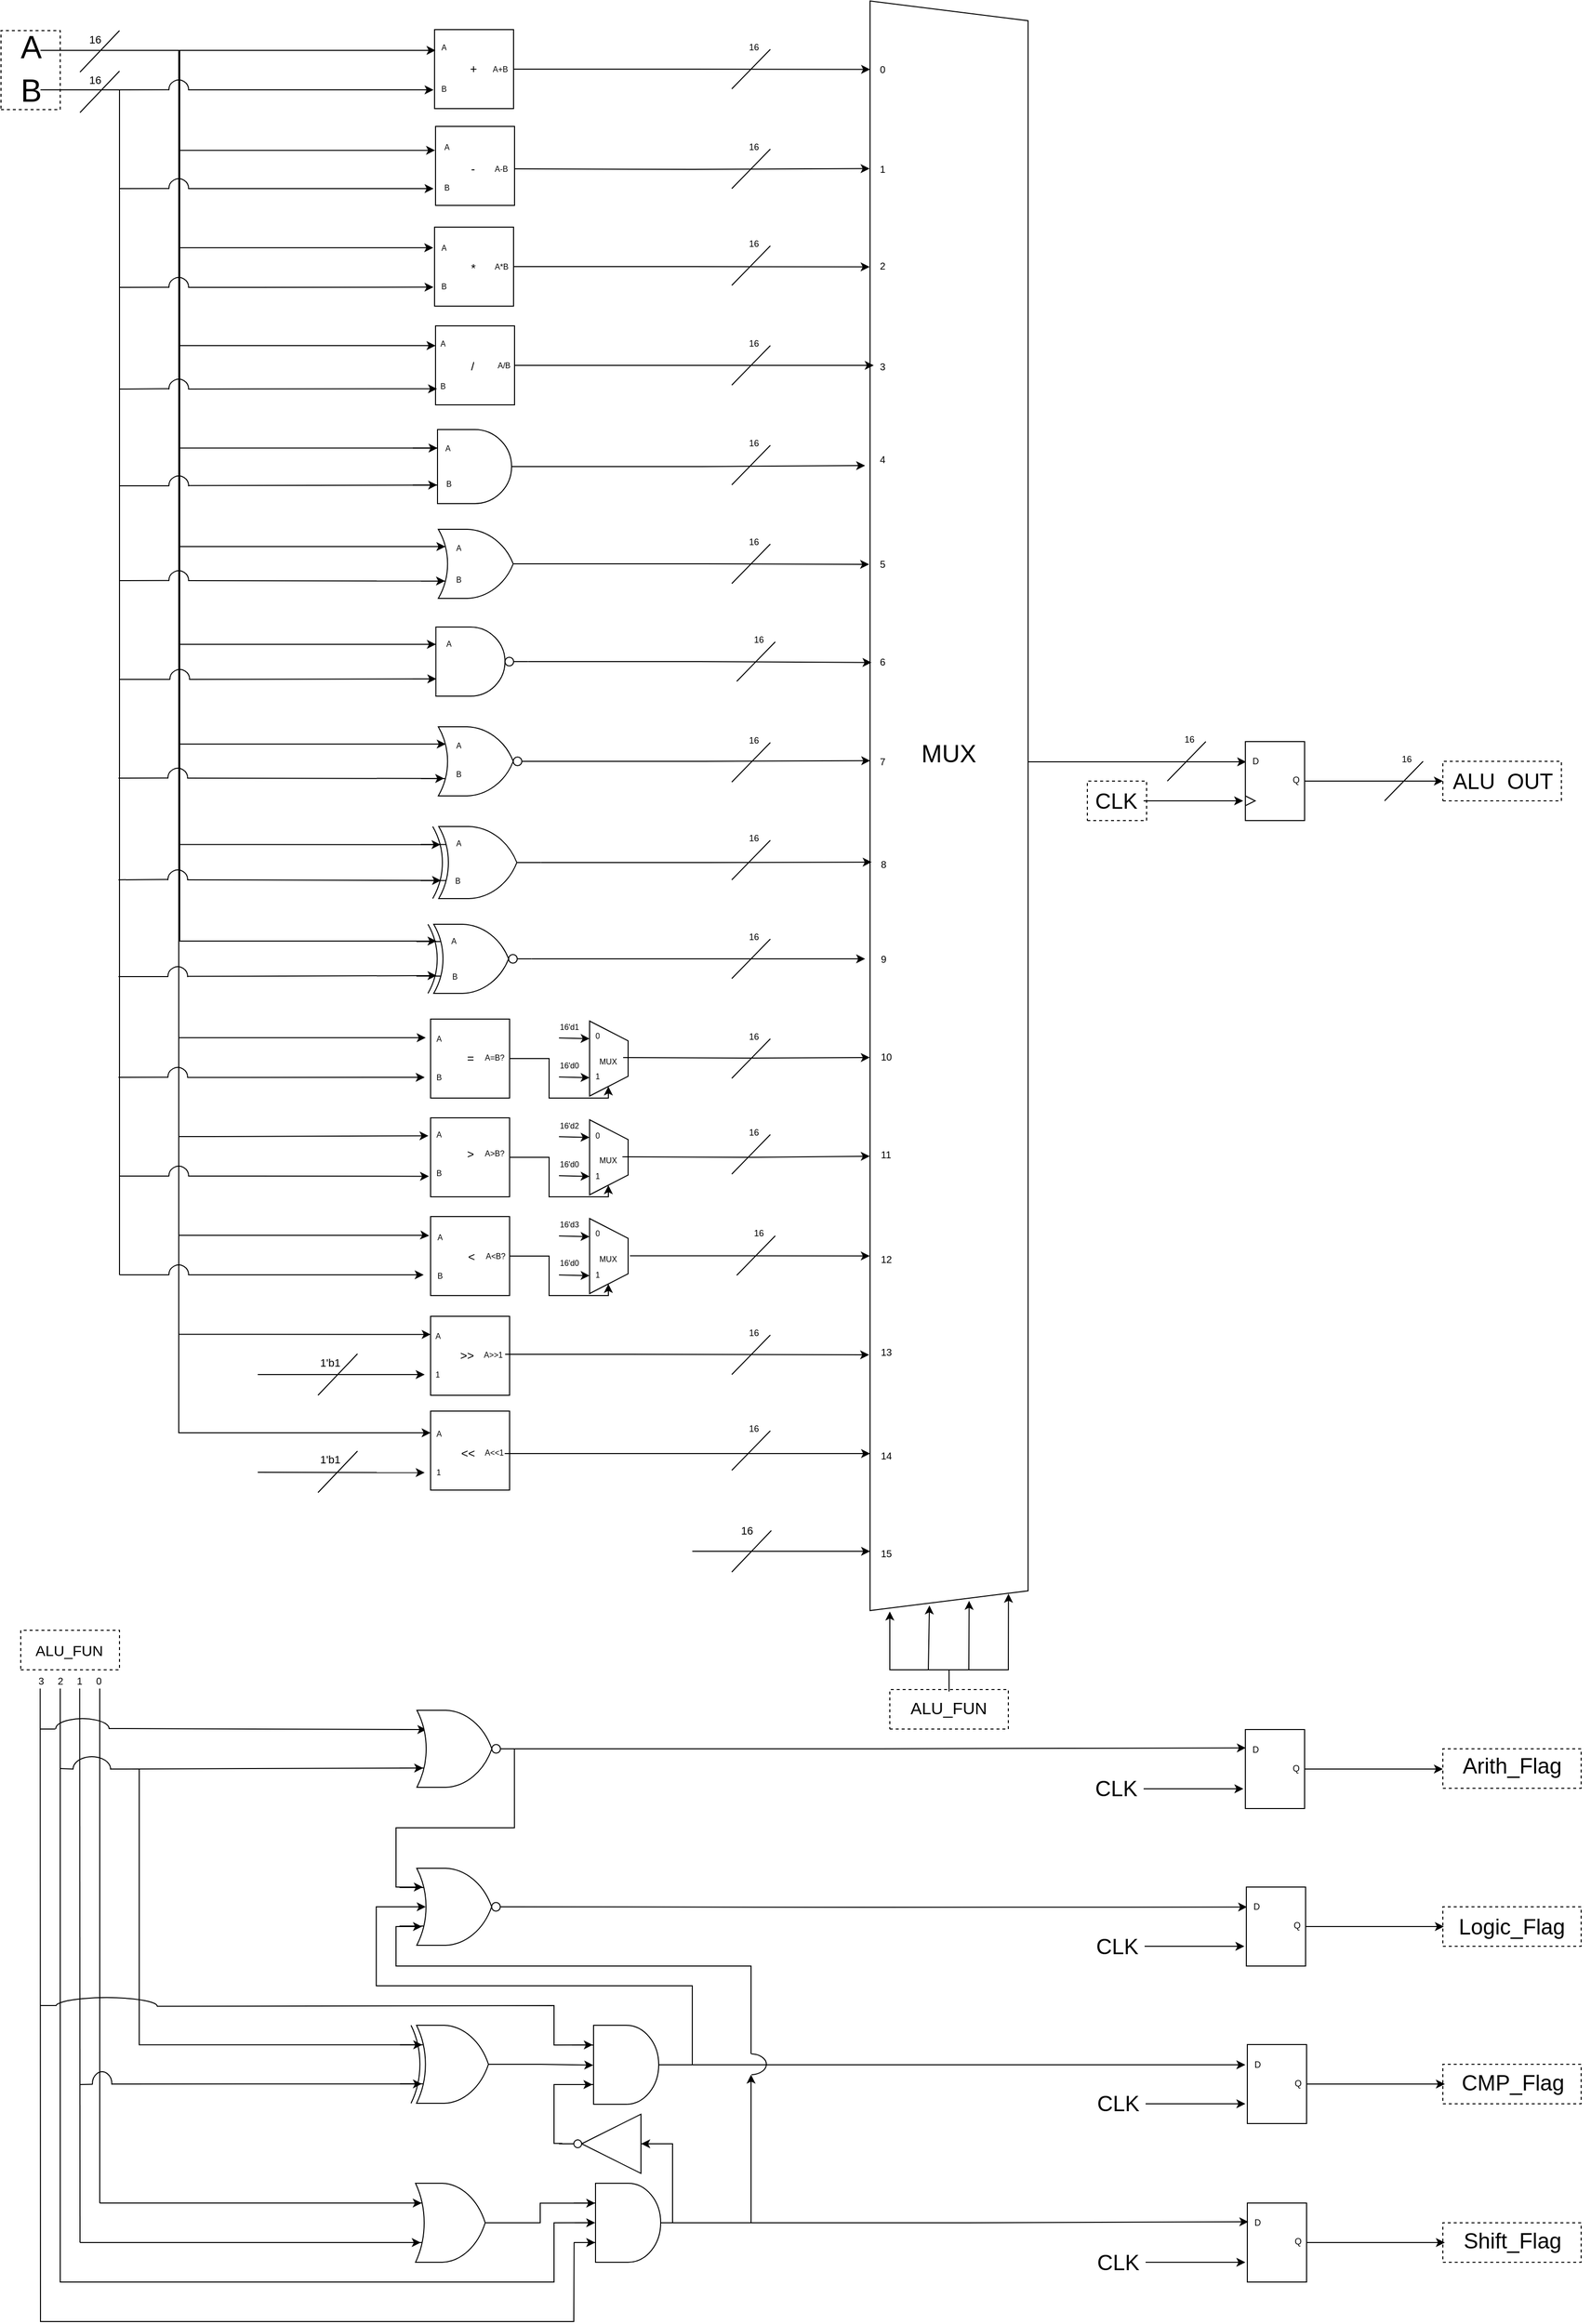 <mxfile version="24.7.5">
  <diagram name="Page-1" id="D5MxORdLZJmm1Y0uXRn0">
    <mxGraphModel dx="-8886" dy="1591" grid="1" gridSize="5" guides="1" tooltips="1" connect="0" arrows="1" fold="1" page="0" pageScale="1" pageWidth="353" pageHeight="250" math="0" shadow="0">
      <root>
        <mxCell id="0" />
        <mxCell id="1" parent="0" />
        <mxCell id="ByaOrVBiVzMIFA-mLrSC-65" style="edgeStyle=orthogonalEdgeStyle;rounded=0;orthogonalLoop=1;jettySize=auto;html=1;" parent="1" edge="1">
          <mxGeometry relative="1" as="geometry">
            <mxPoint x="11620.833" y="180.5" as="targetPoint" />
            <mxPoint x="11285" y="180.5" as="sourcePoint" />
          </mxGeometry>
        </mxCell>
        <mxCell id="ByaOrVBiVzMIFA-mLrSC-1" value="" style="shape=trapezoid;perimeter=trapezoidPerimeter;whiteSpace=wrap;html=1;fixedSize=1;direction=south;" parent="1" vertex="1">
          <mxGeometry x="11240" y="-590" width="160" height="1630" as="geometry" />
        </mxCell>
        <mxCell id="ByaOrVBiVzMIFA-mLrSC-5" value="" style="whiteSpace=wrap;html=1;aspect=fixed;" parent="1" vertex="1">
          <mxGeometry x="10799" y="-561" width="80" height="80" as="geometry" />
        </mxCell>
        <mxCell id="ByaOrVBiVzMIFA-mLrSC-7" value="" style="whiteSpace=wrap;html=1;aspect=fixed;" parent="1" vertex="1">
          <mxGeometry x="10800" y="-463" width="80" height="80" as="geometry" />
        </mxCell>
        <mxCell id="ByaOrVBiVzMIFA-mLrSC-8" value="" style="whiteSpace=wrap;html=1;aspect=fixed;" parent="1" vertex="1">
          <mxGeometry x="10799" y="-361" width="80" height="80" as="geometry" />
        </mxCell>
        <mxCell id="ByaOrVBiVzMIFA-mLrSC-9" value="" style="whiteSpace=wrap;html=1;aspect=fixed;" parent="1" vertex="1">
          <mxGeometry x="10800" y="-261" width="80" height="80" as="geometry" />
        </mxCell>
        <mxCell id="ByaOrVBiVzMIFA-mLrSC-10" style="edgeStyle=orthogonalEdgeStyle;rounded=0;orthogonalLoop=1;jettySize=auto;html=1;entryX=0.029;entryY=1;entryDx=0;entryDy=0;entryPerimeter=0;" parent="1" source="ByaOrVBiVzMIFA-mLrSC-5" edge="1">
          <mxGeometry relative="1" as="geometry">
            <mxPoint x="11240" y="-520.745" as="targetPoint" />
          </mxGeometry>
        </mxCell>
        <mxCell id="ByaOrVBiVzMIFA-mLrSC-17" style="edgeStyle=orthogonalEdgeStyle;rounded=0;orthogonalLoop=1;jettySize=auto;html=1;entryX=0.089;entryY=1.008;entryDx=0;entryDy=0;entryPerimeter=0;" parent="1" source="ByaOrVBiVzMIFA-mLrSC-9" edge="1">
          <mxGeometry relative="1" as="geometry">
            <mxPoint x="11243.72" y="-220.045" as="targetPoint" />
            <Array as="points">
              <mxPoint x="11244" y="-221" />
            </Array>
          </mxGeometry>
        </mxCell>
        <mxCell id="ByaOrVBiVzMIFA-mLrSC-19" style="edgeStyle=orthogonalEdgeStyle;rounded=0;orthogonalLoop=1;jettySize=auto;html=1;entryX=0.05;entryY=1.003;entryDx=0;entryDy=0;entryPerimeter=0;" parent="1" edge="1">
          <mxGeometry relative="1" as="geometry">
            <mxPoint x="10880" y="-420" as="sourcePoint" />
            <mxPoint x="11239.52" y="-420.25" as="targetPoint" />
          </mxGeometry>
        </mxCell>
        <mxCell id="ByaOrVBiVzMIFA-mLrSC-20" style="edgeStyle=orthogonalEdgeStyle;rounded=0;orthogonalLoop=1;jettySize=auto;html=1;entryX=0.071;entryY=1.003;entryDx=0;entryDy=0;entryPerimeter=0;" parent="1" source="ByaOrVBiVzMIFA-mLrSC-8" edge="1">
          <mxGeometry relative="1" as="geometry">
            <mxPoint x="11239.52" y="-320.755" as="targetPoint" />
          </mxGeometry>
        </mxCell>
        <mxCell id="ByaOrVBiVzMIFA-mLrSC-23" value="+" style="text;strokeColor=none;fillColor=none;align=left;verticalAlign=middle;spacingLeft=4;spacingRight=4;overflow=hidden;points=[[0,0.5],[1,0.5]];portConstraint=eastwest;rotatable=0;whiteSpace=wrap;html=1;" parent="1" vertex="1">
          <mxGeometry x="10829" y="-531" width="20" height="20" as="geometry" />
        </mxCell>
        <mxCell id="ByaOrVBiVzMIFA-mLrSC-24" value="-" style="text;strokeColor=none;fillColor=none;align=left;verticalAlign=middle;spacingLeft=4;spacingRight=4;overflow=hidden;points=[[0,0.5],[1,0.5]];portConstraint=eastwest;rotatable=0;whiteSpace=wrap;html=1;" parent="1" vertex="1">
          <mxGeometry x="10830" y="-430" width="20" height="20" as="geometry" />
        </mxCell>
        <mxCell id="ByaOrVBiVzMIFA-mLrSC-25" value="*" style="text;strokeColor=none;fillColor=none;align=left;verticalAlign=middle;spacingLeft=4;spacingRight=4;overflow=hidden;points=[[0,0.5],[1,0.5]];portConstraint=eastwest;rotatable=0;whiteSpace=wrap;html=1;" parent="1" vertex="1">
          <mxGeometry x="10830" y="-329" width="20" height="20" as="geometry" />
        </mxCell>
        <mxCell id="ByaOrVBiVzMIFA-mLrSC-26" value="/" style="text;strokeColor=none;fillColor=none;align=left;verticalAlign=middle;spacingLeft=4;spacingRight=4;overflow=hidden;points=[[0,0.5],[1,0.5]];portConstraint=eastwest;rotatable=0;whiteSpace=wrap;html=1;" parent="1" vertex="1">
          <mxGeometry x="10830" y="-230" width="20" height="20" as="geometry" />
        </mxCell>
        <mxCell id="ByaOrVBiVzMIFA-mLrSC-27" value="A" style="text;strokeColor=none;fillColor=none;align=left;verticalAlign=middle;spacingLeft=4;spacingRight=4;overflow=hidden;points=[[0,0.5],[1,0.5]];portConstraint=eastwest;rotatable=0;whiteSpace=wrap;html=1;fontSize=8;" parent="1" vertex="1">
          <mxGeometry x="10803" y="-450" width="27" height="16" as="geometry" />
        </mxCell>
        <mxCell id="ByaOrVBiVzMIFA-mLrSC-28" value="B" style="text;strokeColor=none;fillColor=none;align=left;verticalAlign=middle;spacingLeft=4;spacingRight=4;overflow=hidden;points=[[0,0.5],[1,0.5]];portConstraint=eastwest;rotatable=0;whiteSpace=wrap;html=1;fontSize=8;" parent="1" vertex="1">
          <mxGeometry x="10803" y="-409" width="28" height="16" as="geometry" />
        </mxCell>
        <mxCell id="ByaOrVBiVzMIFA-mLrSC-29" value="A-B" style="text;strokeColor=none;fillColor=none;align=left;verticalAlign=middle;spacingLeft=4;spacingRight=4;overflow=hidden;points=[[0,0.5],[1,0.5]];portConstraint=eastwest;rotatable=0;whiteSpace=wrap;html=1;fontSize=8;" parent="1" vertex="1">
          <mxGeometry x="10854" y="-428" width="49" height="16" as="geometry" />
        </mxCell>
        <mxCell id="ByaOrVBiVzMIFA-mLrSC-30" value="B" style="text;strokeColor=none;fillColor=none;align=left;verticalAlign=middle;spacingLeft=4;spacingRight=4;overflow=hidden;points=[[0,0.5],[1,0.5]];portConstraint=eastwest;rotatable=0;whiteSpace=wrap;html=1;fontSize=8;" parent="1" vertex="1">
          <mxGeometry x="10800" y="-309" width="28" height="16" as="geometry" />
        </mxCell>
        <mxCell id="ByaOrVBiVzMIFA-mLrSC-31" value="A*B" style="text;strokeColor=none;fillColor=none;align=left;verticalAlign=middle;spacingLeft=4;spacingRight=4;overflow=hidden;points=[[0,0.5],[1,0.5]];portConstraint=eastwest;rotatable=0;whiteSpace=wrap;html=1;fontSize=8;" parent="1" vertex="1">
          <mxGeometry x="10854" y="-329" width="49" height="16" as="geometry" />
        </mxCell>
        <mxCell id="ByaOrVBiVzMIFA-mLrSC-32" value="A" style="text;strokeColor=none;fillColor=none;align=left;verticalAlign=middle;spacingLeft=4;spacingRight=4;overflow=hidden;points=[[0,0.5],[1,0.5]];portConstraint=eastwest;rotatable=0;whiteSpace=wrap;html=1;fontSize=8;" parent="1" vertex="1">
          <mxGeometry x="10800" y="-348" width="27" height="16" as="geometry" />
        </mxCell>
        <mxCell id="ByaOrVBiVzMIFA-mLrSC-33" value="B" style="text;strokeColor=none;fillColor=none;align=left;verticalAlign=middle;spacingLeft=4;spacingRight=4;overflow=hidden;points=[[0,0.5],[1,0.5]];portConstraint=eastwest;rotatable=0;whiteSpace=wrap;html=1;fontSize=8;" parent="1" vertex="1">
          <mxGeometry x="10799" y="-208" width="28" height="16" as="geometry" />
        </mxCell>
        <mxCell id="ByaOrVBiVzMIFA-mLrSC-34" value="A/B" style="text;strokeColor=none;fillColor=none;align=left;verticalAlign=middle;spacingLeft=4;spacingRight=4;overflow=hidden;points=[[0,0.5],[1,0.5]];portConstraint=eastwest;rotatable=0;whiteSpace=wrap;html=1;fontSize=8;" parent="1" vertex="1">
          <mxGeometry x="10857" y="-229" width="49" height="16" as="geometry" />
        </mxCell>
        <mxCell id="ByaOrVBiVzMIFA-mLrSC-35" value="A" style="text;strokeColor=none;fillColor=none;align=left;verticalAlign=middle;spacingLeft=4;spacingRight=4;overflow=hidden;points=[[0,0.5],[1,0.5]];portConstraint=eastwest;rotatable=0;whiteSpace=wrap;html=1;fontSize=8;" parent="1" vertex="1">
          <mxGeometry x="10799" y="-251" width="26" height="16" as="geometry" />
        </mxCell>
        <mxCell id="ByaOrVBiVzMIFA-mLrSC-36" value="B" style="text;strokeColor=none;fillColor=none;align=left;verticalAlign=middle;spacingLeft=4;spacingRight=4;overflow=hidden;points=[[0,0.5],[1,0.5]];portConstraint=eastwest;rotatable=0;whiteSpace=wrap;html=1;fontSize=8;" parent="1" vertex="1">
          <mxGeometry x="10800" y="-509" width="28" height="16" as="geometry" />
        </mxCell>
        <mxCell id="ByaOrVBiVzMIFA-mLrSC-37" value="A+B" style="text;strokeColor=none;fillColor=none;align=left;verticalAlign=middle;spacingLeft=4;spacingRight=4;overflow=hidden;points=[[0,0.5],[1,0.5]];portConstraint=eastwest;rotatable=0;whiteSpace=wrap;html=1;fontSize=8;" parent="1" vertex="1">
          <mxGeometry x="10852" y="-529" width="49" height="16" as="geometry" />
        </mxCell>
        <mxCell id="ByaOrVBiVzMIFA-mLrSC-38" value="A" style="text;strokeColor=none;fillColor=none;align=left;verticalAlign=middle;spacingLeft=4;spacingRight=4;overflow=hidden;points=[[0,0.5],[1,0.5]];portConstraint=eastwest;rotatable=0;whiteSpace=wrap;html=1;fontSize=8;" parent="1" vertex="1">
          <mxGeometry x="10800" y="-551" width="27" height="16" as="geometry" />
        </mxCell>
        <mxCell id="ByaOrVBiVzMIFA-mLrSC-39" value="1" style="text;strokeColor=none;fillColor=none;align=left;verticalAlign=middle;spacingLeft=4;spacingRight=4;overflow=hidden;points=[[0,0.5],[1,0.5]];portConstraint=eastwest;rotatable=0;whiteSpace=wrap;html=1;fontSize=10;" parent="1" vertex="1">
          <mxGeometry x="11244" y="-428" width="49" height="16" as="geometry" />
        </mxCell>
        <mxCell id="ByaOrVBiVzMIFA-mLrSC-40" value="0" style="text;strokeColor=none;fillColor=none;align=left;verticalAlign=middle;spacingLeft=4;spacingRight=4;overflow=hidden;points=[[0,0.5],[1,0.5]];portConstraint=eastwest;rotatable=0;whiteSpace=wrap;html=1;fontSize=10;" parent="1" vertex="1">
          <mxGeometry x="11244" y="-529" width="49" height="16" as="geometry" />
        </mxCell>
        <mxCell id="ByaOrVBiVzMIFA-mLrSC-41" value="2" style="text;strokeColor=none;fillColor=none;align=left;verticalAlign=middle;spacingLeft=4;spacingRight=4;overflow=hidden;points=[[0,0.5],[1,0.5]];portConstraint=eastwest;rotatable=0;whiteSpace=wrap;html=1;fontSize=10;" parent="1" vertex="1">
          <mxGeometry x="11244" y="-330" width="49" height="16" as="geometry" />
        </mxCell>
        <mxCell id="ByaOrVBiVzMIFA-mLrSC-42" value="3" style="text;strokeColor=none;fillColor=none;align=left;verticalAlign=middle;spacingLeft=4;spacingRight=4;overflow=hidden;points=[[0,0.5],[1,0.5]];portConstraint=eastwest;rotatable=0;whiteSpace=wrap;html=1;fontSize=10;" parent="1" vertex="1">
          <mxGeometry x="11244" y="-228" width="49" height="16" as="geometry" />
        </mxCell>
        <mxCell id="ByaOrVBiVzMIFA-mLrSC-43" value="6" style="text;strokeColor=none;fillColor=none;align=left;verticalAlign=middle;spacingLeft=4;spacingRight=4;overflow=hidden;points=[[0,0.5],[1,0.5]];portConstraint=eastwest;rotatable=0;whiteSpace=wrap;html=1;fontSize=10;" parent="1" vertex="1">
          <mxGeometry x="11244" y="71" width="49" height="16" as="geometry" />
        </mxCell>
        <mxCell id="ByaOrVBiVzMIFA-mLrSC-44" value="5" style="text;strokeColor=none;fillColor=none;align=left;verticalAlign=middle;spacingLeft=4;spacingRight=4;overflow=hidden;points=[[0,0.5],[1,0.5]];portConstraint=eastwest;rotatable=0;whiteSpace=wrap;html=1;fontSize=10;" parent="1" vertex="1">
          <mxGeometry x="11244" y="-28" width="49" height="16" as="geometry" />
        </mxCell>
        <mxCell id="ByaOrVBiVzMIFA-mLrSC-45" value="4" style="text;strokeColor=none;fillColor=none;align=left;verticalAlign=middle;spacingLeft=4;spacingRight=4;overflow=hidden;points=[[0,0.5],[1,0.5]];portConstraint=eastwest;rotatable=0;whiteSpace=wrap;html=1;fontSize=10;" parent="1" vertex="1">
          <mxGeometry x="11244" y="-134" width="49" height="16" as="geometry" />
        </mxCell>
        <mxCell id="ByaOrVBiVzMIFA-mLrSC-54" value="12" style="text;strokeColor=none;fillColor=none;align=left;verticalAlign=middle;spacingLeft=4;spacingRight=4;overflow=hidden;points=[[0,0.5],[1,0.5]];portConstraint=eastwest;rotatable=0;whiteSpace=wrap;html=1;fontSize=10;" parent="1" vertex="1">
          <mxGeometry x="11245" y="675.5" width="49" height="16" as="geometry" />
        </mxCell>
        <mxCell id="ByaOrVBiVzMIFA-mLrSC-55" value="11" style="text;strokeColor=none;fillColor=none;align=left;verticalAlign=middle;spacingLeft=4;spacingRight=4;overflow=hidden;points=[[0,0.5],[1,0.5]];portConstraint=eastwest;rotatable=0;whiteSpace=wrap;html=1;fontSize=10;" parent="1" vertex="1">
          <mxGeometry x="11245" y="570" width="49" height="16" as="geometry" />
        </mxCell>
        <mxCell id="ByaOrVBiVzMIFA-mLrSC-56" value="10" style="text;strokeColor=none;fillColor=none;align=left;verticalAlign=middle;spacingLeft=4;spacingRight=4;overflow=hidden;points=[[0,0.5],[1,0.5]];portConstraint=eastwest;rotatable=0;whiteSpace=wrap;html=1;fontSize=10;" parent="1" vertex="1">
          <mxGeometry x="11245" y="471" width="49" height="16" as="geometry" />
        </mxCell>
        <mxCell id="ByaOrVBiVzMIFA-mLrSC-57" value="9" style="text;strokeColor=none;fillColor=none;align=left;verticalAlign=middle;spacingLeft=4;spacingRight=4;overflow=hidden;points=[[0,0.5],[1,0.5]];portConstraint=eastwest;rotatable=0;whiteSpace=wrap;html=1;fontSize=10;" parent="1" vertex="1">
          <mxGeometry x="11245" y="372" width="49" height="16" as="geometry" />
        </mxCell>
        <mxCell id="ByaOrVBiVzMIFA-mLrSC-58" value="8" style="text;strokeColor=none;fillColor=none;align=left;verticalAlign=middle;spacingLeft=4;spacingRight=4;overflow=hidden;points=[[0,0.5],[1,0.5]];portConstraint=eastwest;rotatable=0;whiteSpace=wrap;html=1;fontSize=10;" parent="1" vertex="1">
          <mxGeometry x="11245" y="276" width="49" height="16" as="geometry" />
        </mxCell>
        <mxCell id="ByaOrVBiVzMIFA-mLrSC-59" value="7" style="text;strokeColor=none;fillColor=none;align=left;verticalAlign=middle;spacingLeft=4;spacingRight=4;overflow=hidden;points=[[0,0.5],[1,0.5]];portConstraint=eastwest;rotatable=0;whiteSpace=wrap;html=1;fontSize=10;" parent="1" vertex="1">
          <mxGeometry x="11244" y="172" width="49" height="16" as="geometry" />
        </mxCell>
        <mxCell id="ByaOrVBiVzMIFA-mLrSC-61" value="15" style="text;strokeColor=none;fillColor=none;align=left;verticalAlign=middle;spacingLeft=4;spacingRight=4;overflow=hidden;points=[[0,0.5],[1,0.5]];portConstraint=eastwest;rotatable=0;whiteSpace=wrap;html=1;fontSize=10;" parent="1" vertex="1">
          <mxGeometry x="11245" y="974" width="49" height="16" as="geometry" />
        </mxCell>
        <mxCell id="ByaOrVBiVzMIFA-mLrSC-62" value="14" style="text;strokeColor=none;fillColor=none;align=left;verticalAlign=middle;spacingLeft=4;spacingRight=4;overflow=hidden;points=[[0,0.5],[1,0.5]];portConstraint=eastwest;rotatable=0;whiteSpace=wrap;html=1;fontSize=10;" parent="1" vertex="1">
          <mxGeometry x="11245" y="874.5" width="49" height="16" as="geometry" />
        </mxCell>
        <mxCell id="ByaOrVBiVzMIFA-mLrSC-63" value="13" style="text;strokeColor=none;fillColor=none;align=left;verticalAlign=middle;spacingLeft=4;spacingRight=4;overflow=hidden;points=[[0,0.5],[1,0.5]];portConstraint=eastwest;rotatable=0;whiteSpace=wrap;html=1;fontSize=10;" parent="1" vertex="1">
          <mxGeometry x="11245" y="770" width="49" height="16" as="geometry" />
        </mxCell>
        <mxCell id="ByaOrVBiVzMIFA-mLrSC-66" value="&amp;nbsp;ALU_OUT" style="text;strokeColor=none;fillColor=none;align=left;verticalAlign=middle;spacingLeft=4;spacingRight=4;overflow=hidden;points=[[0,0.5],[1,0.5]];portConstraint=eastwest;rotatable=0;whiteSpace=wrap;html=1;fontSize=22;" parent="1" vertex="1">
          <mxGeometry x="11818" y="185" width="140" height="25" as="geometry" />
        </mxCell>
        <mxCell id="ByaOrVBiVzMIFA-mLrSC-67" value="" style="endArrow=none;html=1;rounded=0;fontSize=1;spacing=-2;" parent="1" edge="1">
          <mxGeometry width="50" height="50" relative="1" as="geometry">
            <mxPoint x="11541" y="200" as="sourcePoint" />
            <mxPoint x="11580" y="160" as="targetPoint" />
            <Array as="points" />
          </mxGeometry>
        </mxCell>
        <mxCell id="ByaOrVBiVzMIFA-mLrSC-68" value="16" style="edgeLabel;html=1;align=center;verticalAlign=middle;resizable=0;points=[];fontSize=9;" parent="ByaOrVBiVzMIFA-mLrSC-67" vertex="1" connectable="0">
          <mxGeometry x="0.053" y="-4" relative="1" as="geometry">
            <mxPoint x="-2" y="-24" as="offset" />
          </mxGeometry>
        </mxCell>
        <mxCell id="ByaOrVBiVzMIFA-mLrSC-71" style="edgeStyle=orthogonalEdgeStyle;rounded=0;orthogonalLoop=1;jettySize=auto;html=1;" parent="1" source="ByaOrVBiVzMIFA-mLrSC-69" edge="1">
          <mxGeometry relative="1" as="geometry">
            <mxPoint x="11235" y="-119.5" as="targetPoint" />
          </mxGeometry>
        </mxCell>
        <mxCell id="ByaOrVBiVzMIFA-mLrSC-69" value="" style="verticalLabelPosition=bottom;shadow=0;dashed=0;align=center;html=1;verticalAlign=top;shape=mxgraph.electrical.logic_gates.logic_gate;operation=and;" parent="1" vertex="1">
          <mxGeometry x="10777" y="-156" width="125" height="75" as="geometry" />
        </mxCell>
        <mxCell id="ByaOrVBiVzMIFA-mLrSC-155" style="edgeStyle=orthogonalEdgeStyle;rounded=0;orthogonalLoop=1;jettySize=auto;html=1;entryX=0.214;entryY=0.25;entryDx=0;entryDy=0;entryPerimeter=0;" parent="1" target="ByaOrVBiVzMIFA-mLrSC-111" edge="1">
          <mxGeometry relative="1" as="geometry">
            <mxPoint x="10808.964" y="162.98" as="targetPoint" />
            <mxPoint x="10406" y="-540" as="sourcePoint" />
            <Array as="points">
              <mxPoint x="10406" y="-540" />
              <mxPoint x="10540" y="-540" />
              <mxPoint x="10540" y="162" />
            </Array>
          </mxGeometry>
        </mxCell>
        <mxCell id="ByaOrVBiVzMIFA-mLrSC-261" style="edgeStyle=orthogonalEdgeStyle;rounded=0;orthogonalLoop=1;jettySize=auto;html=1;entryX=0.174;entryY=0.24;entryDx=0;entryDy=0;entryPerimeter=0;" parent="1" source="ByaOrVBiVzMIFA-mLrSC-80" target="ByaOrVBiVzMIFA-mLrSC-238" edge="1">
          <mxGeometry relative="1" as="geometry">
            <mxPoint x="10540" y="376.667" as="targetPoint" />
            <Array as="points">
              <mxPoint x="10541" y="-540" />
              <mxPoint x="10541" y="362" />
              <mxPoint x="10801" y="362" />
            </Array>
          </mxGeometry>
        </mxCell>
        <mxCell id="ByaOrVBiVzMIFA-mLrSC-262" style="edgeStyle=orthogonalEdgeStyle;rounded=0;orthogonalLoop=1;jettySize=auto;html=1;entryX=0.001;entryY=0.492;entryDx=0;entryDy=0;entryPerimeter=0;" parent="1" edge="1">
          <mxGeometry relative="1" as="geometry">
            <mxPoint x="10790.027" y="459.872" as="targetPoint" />
            <mxPoint x="10410" y="-540" as="sourcePoint" />
            <Array as="points">
              <mxPoint x="10540" y="-540" />
              <mxPoint x="10540" y="460" />
            </Array>
          </mxGeometry>
        </mxCell>
        <mxCell id="ByaOrVBiVzMIFA-mLrSC-263" style="edgeStyle=orthogonalEdgeStyle;rounded=0;orthogonalLoop=1;jettySize=auto;html=1;entryX=-0.08;entryY=0.576;entryDx=0;entryDy=0;entryPerimeter=0;" parent="1" target="ByaOrVBiVzMIFA-mLrSC-245" edge="1">
          <mxGeometry relative="1" as="geometry">
            <mxPoint x="10571" y="555.833" as="targetPoint" />
            <mxPoint x="10440" y="-540" as="sourcePoint" />
            <Array as="points">
              <mxPoint x="10540" y="-540" />
              <mxPoint x="10540" y="560" />
              <mxPoint x="10571" y="560" />
            </Array>
          </mxGeometry>
        </mxCell>
        <mxCell id="ByaOrVBiVzMIFA-mLrSC-264" style="edgeStyle=orthogonalEdgeStyle;rounded=0;orthogonalLoop=1;jettySize=auto;html=1;entryX=-0.089;entryY=0.431;entryDx=0;entryDy=0;entryPerimeter=0;" parent="1" target="ByaOrVBiVzMIFA-mLrSC-249" edge="1">
          <mxGeometry relative="1" as="geometry">
            <mxPoint x="10548.51" y="750.833" as="targetPoint" />
            <mxPoint x="10415" y="-540" as="sourcePoint" />
            <Array as="points">
              <mxPoint x="10540" y="-540" />
              <mxPoint x="10540" y="660" />
              <mxPoint x="10789" y="660" />
            </Array>
          </mxGeometry>
        </mxCell>
        <mxCell id="ByaOrVBiVzMIFA-mLrSC-283" style="edgeStyle=orthogonalEdgeStyle;rounded=0;orthogonalLoop=1;jettySize=auto;html=1;entryX=0.04;entryY=0.395;entryDx=0;entryDy=0;entryPerimeter=0;" parent="1" source="ByaOrVBiVzMIFA-mLrSC-80" target="ByaOrVBiVzMIFA-mLrSC-253" edge="1">
          <mxGeometry relative="1" as="geometry">
            <mxPoint x="10540" y="796.739" as="targetPoint" />
            <Array as="points">
              <mxPoint x="10540" y="-540" />
              <mxPoint x="10540" y="760" />
            </Array>
          </mxGeometry>
        </mxCell>
        <mxCell id="ByaOrVBiVzMIFA-mLrSC-284" style="edgeStyle=orthogonalEdgeStyle;rounded=0;orthogonalLoop=1;jettySize=auto;html=1;entryX=0;entryY=0.469;entryDx=0;entryDy=0;entryPerimeter=0;" parent="1" source="ByaOrVBiVzMIFA-mLrSC-80" target="ByaOrVBiVzMIFA-mLrSC-257" edge="1">
          <mxGeometry relative="1" as="geometry">
            <mxPoint x="10540" y="885" as="targetPoint" />
            <Array as="points">
              <mxPoint x="10540" y="-540" />
              <mxPoint x="10540" y="860" />
            </Array>
          </mxGeometry>
        </mxCell>
        <mxCell id="ByaOrVBiVzMIFA-mLrSC-80" value="A" style="text;strokeColor=none;fillColor=none;align=left;verticalAlign=middle;spacingLeft=4;spacingRight=4;overflow=hidden;points=[[0,0.5],[1,0.5]];portConstraint=eastwest;rotatable=0;whiteSpace=wrap;html=1;fontSize=32;" parent="1" vertex="1">
          <mxGeometry x="10374" y="-565" width="35" height="44" as="geometry" />
        </mxCell>
        <mxCell id="ByaOrVBiVzMIFA-mLrSC-83" style="edgeStyle=orthogonalEdgeStyle;rounded=0;orthogonalLoop=1;jettySize=auto;html=1;entryX=0;entryY=0.5;entryDx=0;entryDy=0;entryPerimeter=0;" parent="1" edge="1">
          <mxGeometry relative="1" as="geometry">
            <mxPoint x="10400" y="-540" as="sourcePoint" />
            <mxPoint x="10800" y="-540" as="targetPoint" />
          </mxGeometry>
        </mxCell>
        <mxCell id="ByaOrVBiVzMIFA-mLrSC-84" style="edgeStyle=orthogonalEdgeStyle;rounded=0;orthogonalLoop=1;jettySize=auto;html=1;entryX=-0.006;entryY=0.303;entryDx=0;entryDy=0;entryPerimeter=0;" parent="1" edge="1">
          <mxGeometry relative="1" as="geometry">
            <mxPoint x="10400" y="-539.991" as="sourcePoint" />
            <mxPoint x="10799.52" y="-438.76" as="targetPoint" />
            <Array as="points">
              <mxPoint x="10540" y="-540" />
              <mxPoint x="10540" y="-439" />
            </Array>
          </mxGeometry>
        </mxCell>
        <mxCell id="ByaOrVBiVzMIFA-mLrSC-85" style="edgeStyle=orthogonalEdgeStyle;rounded=0;orthogonalLoop=1;jettySize=auto;html=1;entryX=-0.086;entryY=0.618;entryDx=0;entryDy=0;entryPerimeter=0;" parent="1" edge="1">
          <mxGeometry relative="1" as="geometry">
            <mxPoint x="10400" y="-540" as="sourcePoint" />
            <mxPoint x="10797.678" y="-340.112" as="targetPoint" />
            <Array as="points">
              <mxPoint x="10400" y="-540" />
              <mxPoint x="10540" y="-540" />
              <mxPoint x="10540" y="-340" />
            </Array>
          </mxGeometry>
        </mxCell>
        <mxCell id="ByaOrVBiVzMIFA-mLrSC-87" value="" style="endArrow=none;html=1;rounded=0;" parent="1" edge="1">
          <mxGeometry width="50" height="50" relative="1" as="geometry">
            <mxPoint x="10440" y="-518" as="sourcePoint" />
            <mxPoint x="10480" y="-560" as="targetPoint" />
          </mxGeometry>
        </mxCell>
        <mxCell id="ByaOrVBiVzMIFA-mLrSC-88" value="16" style="edgeLabel;html=1;align=center;verticalAlign=middle;resizable=0;points=[];" parent="ByaOrVBiVzMIFA-mLrSC-87" vertex="1" connectable="0">
          <mxGeometry x="-0.067" y="-3" relative="1" as="geometry">
            <mxPoint x="-6" y="-16" as="offset" />
          </mxGeometry>
        </mxCell>
        <mxCell id="ByaOrVBiVzMIFA-mLrSC-89" value="B" style="text;strokeColor=none;fillColor=none;align=left;verticalAlign=middle;spacingLeft=4;spacingRight=4;overflow=hidden;points=[[0,0.5],[1,0.5]];portConstraint=eastwest;rotatable=0;whiteSpace=wrap;html=1;fontSize=32;" parent="1" vertex="1">
          <mxGeometry x="10374" y="-521" width="35" height="44" as="geometry" />
        </mxCell>
        <mxCell id="ByaOrVBiVzMIFA-mLrSC-94" value="" style="endArrow=none;html=1;rounded=0;" parent="1" edge="1">
          <mxGeometry width="50" height="50" relative="1" as="geometry">
            <mxPoint x="10440" y="-477" as="sourcePoint" />
            <mxPoint x="10480" y="-519" as="targetPoint" />
          </mxGeometry>
        </mxCell>
        <mxCell id="ByaOrVBiVzMIFA-mLrSC-95" value="16" style="edgeLabel;html=1;align=center;verticalAlign=middle;resizable=0;points=[];" parent="ByaOrVBiVzMIFA-mLrSC-94" vertex="1" connectable="0">
          <mxGeometry x="-0.067" y="-3" relative="1" as="geometry">
            <mxPoint x="-6" y="-16" as="offset" />
          </mxGeometry>
        </mxCell>
        <mxCell id="ByaOrVBiVzMIFA-mLrSC-96" value="" style="endArrow=classic;html=1;rounded=0;exitX=0.5;exitY=0;exitDx=0;exitDy=0;exitPerimeter=0;" parent="1" source="ByaOrVBiVzMIFA-mLrSC-99" edge="1">
          <mxGeometry width="50" height="50" relative="1" as="geometry">
            <mxPoint x="10550" y="-500" as="sourcePoint" />
            <mxPoint x="10798" y="-500" as="targetPoint" />
          </mxGeometry>
        </mxCell>
        <mxCell id="ByaOrVBiVzMIFA-mLrSC-97" value="" style="endArrow=classic;html=1;rounded=0;exitX=0.5;exitY=0;exitDx=0;exitDy=0;exitPerimeter=0;" parent="1" source="ByaOrVBiVzMIFA-mLrSC-101" edge="1">
          <mxGeometry width="50" height="50" relative="1" as="geometry">
            <mxPoint x="10713" y="-400" as="sourcePoint" />
            <mxPoint x="10798" y="-400" as="targetPoint" />
          </mxGeometry>
        </mxCell>
        <mxCell id="ByaOrVBiVzMIFA-mLrSC-99" value="" style="verticalLabelPosition=bottom;verticalAlign=top;html=1;shape=mxgraph.basic.arc;startAngle=0.494;endAngle=0.008;rotation=90;" parent="1" vertex="1">
          <mxGeometry x="10530" y="-510" width="20" height="20" as="geometry" />
        </mxCell>
        <mxCell id="ByaOrVBiVzMIFA-mLrSC-100" value="" style="endArrow=none;html=1;rounded=0;entryX=0.494;entryY=0.986;entryDx=0;entryDy=0;entryPerimeter=0;" parent="1" target="ByaOrVBiVzMIFA-mLrSC-99" edge="1">
          <mxGeometry width="50" height="50" relative="1" as="geometry">
            <mxPoint x="10480" y="-500" as="sourcePoint" />
            <mxPoint x="10530" y="-545" as="targetPoint" />
          </mxGeometry>
        </mxCell>
        <mxCell id="ByaOrVBiVzMIFA-mLrSC-101" value="" style="verticalLabelPosition=bottom;verticalAlign=top;html=1;shape=mxgraph.basic.arc;startAngle=0.494;endAngle=0.008;rotation=90;" parent="1" vertex="1">
          <mxGeometry x="10530" y="-410" width="20" height="20" as="geometry" />
        </mxCell>
        <mxCell id="ByaOrVBiVzMIFA-mLrSC-102" value="" style="endArrow=none;html=1;rounded=0;entryX=0.494;entryY=0.986;entryDx=0;entryDy=0;entryPerimeter=0;" parent="1" target="ByaOrVBiVzMIFA-mLrSC-101" edge="1">
          <mxGeometry width="50" height="50" relative="1" as="geometry">
            <mxPoint x="10480" y="-400" as="sourcePoint" />
            <mxPoint x="10530" y="-445" as="targetPoint" />
          </mxGeometry>
        </mxCell>
        <mxCell id="ByaOrVBiVzMIFA-mLrSC-103" value="" style="verticalLabelPosition=bottom;verticalAlign=top;html=1;shape=mxgraph.basic.arc;startAngle=0.494;endAngle=0.008;rotation=90;" parent="1" vertex="1">
          <mxGeometry x="10530" y="-310" width="20" height="20" as="geometry" />
        </mxCell>
        <mxCell id="ByaOrVBiVzMIFA-mLrSC-104" value="" style="endArrow=none;html=1;rounded=0;entryX=0.494;entryY=0.986;entryDx=0;entryDy=0;entryPerimeter=0;" parent="1" target="ByaOrVBiVzMIFA-mLrSC-103" edge="1">
          <mxGeometry width="50" height="50" relative="1" as="geometry">
            <mxPoint x="10480" y="-300" as="sourcePoint" />
            <mxPoint x="10530" y="-345" as="targetPoint" />
          </mxGeometry>
        </mxCell>
        <mxCell id="ByaOrVBiVzMIFA-mLrSC-105" style="edgeStyle=orthogonalEdgeStyle;rounded=0;orthogonalLoop=1;jettySize=auto;html=1;entryX=-0.076;entryY=0.55;entryDx=0;entryDy=0;entryPerimeter=0;" parent="1" source="ByaOrVBiVzMIFA-mLrSC-103" target="ByaOrVBiVzMIFA-mLrSC-30" edge="1">
          <mxGeometry relative="1" as="geometry">
            <Array as="points">
              <mxPoint x="10798" y="-300" />
            </Array>
          </mxGeometry>
        </mxCell>
        <mxCell id="ByaOrVBiVzMIFA-mLrSC-108" value="" style="endArrow=classic;html=1;rounded=0;" parent="1" edge="1">
          <mxGeometry width="50" height="50" relative="1" as="geometry">
            <mxPoint x="11060" y="980" as="sourcePoint" />
            <mxPoint x="11240" y="980" as="targetPoint" />
          </mxGeometry>
        </mxCell>
        <mxCell id="ByaOrVBiVzMIFA-mLrSC-109" value="" style="endArrow=none;html=1;rounded=0;" parent="1" edge="1">
          <mxGeometry width="50" height="50" relative="1" as="geometry">
            <mxPoint x="11100" y="1001" as="sourcePoint" />
            <mxPoint x="11140" y="959" as="targetPoint" />
          </mxGeometry>
        </mxCell>
        <mxCell id="ByaOrVBiVzMIFA-mLrSC-110" value="16" style="edgeLabel;html=1;align=center;verticalAlign=middle;resizable=0;points=[];" parent="ByaOrVBiVzMIFA-mLrSC-109" vertex="1" connectable="0">
          <mxGeometry x="-0.067" y="-3" relative="1" as="geometry">
            <mxPoint x="-6" y="-25" as="offset" />
          </mxGeometry>
        </mxCell>
        <mxCell id="ByaOrVBiVzMIFA-mLrSC-111" value="" style="verticalLabelPosition=bottom;shadow=0;dashed=0;align=center;html=1;verticalAlign=top;shape=mxgraph.electrical.logic_gates.logic_gate;operation=or;negating=1;negSize=0.15;" parent="1" vertex="1">
          <mxGeometry x="10785.33" y="145" width="116.67" height="70" as="geometry" />
        </mxCell>
        <mxCell id="ByaOrVBiVzMIFA-mLrSC-112" value="" style="verticalLabelPosition=bottom;shadow=0;dashed=0;align=center;html=1;verticalAlign=top;shape=mxgraph.electrical.logic_gates.logic_gate;operation=or;" parent="1" vertex="1">
          <mxGeometry x="10785.33" y="-55" width="116.67" height="70" as="geometry" />
        </mxCell>
        <mxCell id="ByaOrVBiVzMIFA-mLrSC-113" style="edgeStyle=orthogonalEdgeStyle;rounded=0;orthogonalLoop=1;jettySize=auto;html=1;entryX=0.35;entryY=1.006;entryDx=0;entryDy=0;entryPerimeter=0;" parent="1" source="ByaOrVBiVzMIFA-mLrSC-112" target="ByaOrVBiVzMIFA-mLrSC-1" edge="1">
          <mxGeometry relative="1" as="geometry" />
        </mxCell>
        <mxCell id="ByaOrVBiVzMIFA-mLrSC-114" value="" style="verticalLabelPosition=bottom;shadow=0;dashed=0;align=center;html=1;verticalAlign=top;shape=mxgraph.electrical.logic_gates.logic_gate;operation=and;negating=1;negSize=0.15;" parent="1" vertex="1">
          <mxGeometry x="10777" y="44" width="116.67" height="70" as="geometry" />
        </mxCell>
        <mxCell id="ByaOrVBiVzMIFA-mLrSC-115" style="edgeStyle=orthogonalEdgeStyle;rounded=0;orthogonalLoop=1;jettySize=auto;html=1;entryX=0.411;entryY=0.991;entryDx=0;entryDy=0;entryPerimeter=0;" parent="1" source="ByaOrVBiVzMIFA-mLrSC-114" target="ByaOrVBiVzMIFA-mLrSC-1" edge="1">
          <mxGeometry relative="1" as="geometry" />
        </mxCell>
        <mxCell id="ByaOrVBiVzMIFA-mLrSC-116" style="edgeStyle=orthogonalEdgeStyle;rounded=0;orthogonalLoop=1;jettySize=auto;html=1;entryX=0.472;entryY=0.999;entryDx=0;entryDy=0;entryPerimeter=0;" parent="1" source="ByaOrVBiVzMIFA-mLrSC-111" target="ByaOrVBiVzMIFA-mLrSC-1" edge="1">
          <mxGeometry relative="1" as="geometry" />
        </mxCell>
        <mxCell id="ByaOrVBiVzMIFA-mLrSC-123" style="edgeStyle=orthogonalEdgeStyle;rounded=0;orthogonalLoop=1;jettySize=auto;html=1;entryX=0;entryY=0.25;entryDx=0;entryDy=0;entryPerimeter=0;" parent="1" source="ByaOrVBiVzMIFA-mLrSC-80" target="ByaOrVBiVzMIFA-mLrSC-9" edge="1">
          <mxGeometry relative="1" as="geometry">
            <Array as="points">
              <mxPoint x="10540" y="-540" />
              <mxPoint x="10540" y="-241" />
            </Array>
          </mxGeometry>
        </mxCell>
        <mxCell id="ByaOrVBiVzMIFA-mLrSC-133" value="" style="endArrow=classic;html=1;rounded=0;exitX=0.499;exitY=0.024;exitDx=0;exitDy=0;exitPerimeter=0;entryX=0.196;entryY=0.25;entryDx=0;entryDy=0;entryPerimeter=0;" parent="1" source="ByaOrVBiVzMIFA-mLrSC-135" edge="1">
          <mxGeometry width="50" height="50" relative="1" as="geometry">
            <mxPoint x="10549" y="-197.14" as="sourcePoint" />
            <mxPoint x="10801.5" y="-197.25" as="targetPoint" />
          </mxGeometry>
        </mxCell>
        <mxCell id="ByaOrVBiVzMIFA-mLrSC-135" value="" style="verticalLabelPosition=bottom;verticalAlign=top;html=1;shape=mxgraph.basic.arc;startAngle=0.494;endAngle=0.008;rotation=90;" parent="1" vertex="1">
          <mxGeometry x="10530" y="-207" width="20" height="20" as="geometry" />
        </mxCell>
        <mxCell id="ByaOrVBiVzMIFA-mLrSC-136" value="" style="verticalLabelPosition=bottom;verticalAlign=top;html=1;shape=mxgraph.basic.arc;startAngle=0.494;endAngle=0.008;rotation=90;" parent="1" vertex="1">
          <mxGeometry x="10530" y="-109" width="20" height="20" as="geometry" />
        </mxCell>
        <mxCell id="ByaOrVBiVzMIFA-mLrSC-137" value="" style="verticalLabelPosition=bottom;verticalAlign=top;html=1;shape=mxgraph.basic.arc;startAngle=0.494;endAngle=0.008;rotation=90;" parent="1" vertex="1">
          <mxGeometry x="10530" y="-13" width="20" height="20" as="geometry" />
        </mxCell>
        <mxCell id="ByaOrVBiVzMIFA-mLrSC-140" value="" style="endArrow=none;html=1;rounded=0;entryX=0.494;entryY=0.986;entryDx=0;entryDy=0;entryPerimeter=0;" parent="1" edge="1">
          <mxGeometry width="50" height="50" relative="1" as="geometry">
            <mxPoint x="10480" y="-197" as="sourcePoint" />
            <mxPoint x="10530" y="-197.42" as="targetPoint" />
          </mxGeometry>
        </mxCell>
        <mxCell id="ByaOrVBiVzMIFA-mLrSC-141" value="" style="endArrow=none;html=1;rounded=0;entryX=0.494;entryY=0.986;entryDx=0;entryDy=0;entryPerimeter=0;" parent="1" edge="1">
          <mxGeometry width="50" height="50" relative="1" as="geometry">
            <mxPoint x="10480" y="-99" as="sourcePoint" />
            <mxPoint x="10530" y="-99.0" as="targetPoint" />
          </mxGeometry>
        </mxCell>
        <mxCell id="ByaOrVBiVzMIFA-mLrSC-142" value="" style="endArrow=none;html=1;rounded=0;entryX=0.494;entryY=0.986;entryDx=0;entryDy=0;entryPerimeter=0;" parent="1" edge="1">
          <mxGeometry width="50" height="50" relative="1" as="geometry">
            <mxPoint x="10480" y="-3" as="sourcePoint" />
            <mxPoint x="10530" y="-3.17" as="targetPoint" />
          </mxGeometry>
        </mxCell>
        <mxCell id="ByaOrVBiVzMIFA-mLrSC-143" value="" style="endArrow=classic;html=1;rounded=0;exitX=0.5;exitY=0;exitDx=0;exitDy=0;exitPerimeter=0;entryX=0.204;entryY=0.75;entryDx=0;entryDy=0;entryPerimeter=0;" parent="1" source="ByaOrVBiVzMIFA-mLrSC-144" target="ByaOrVBiVzMIFA-mLrSC-114" edge="1">
          <mxGeometry width="50" height="50" relative="1" as="geometry">
            <mxPoint x="10722" y="97" as="sourcePoint" />
            <mxPoint x="10808.664" y="96.36" as="targetPoint" />
          </mxGeometry>
        </mxCell>
        <mxCell id="ByaOrVBiVzMIFA-mLrSC-144" value="" style="verticalLabelPosition=bottom;verticalAlign=top;html=1;shape=mxgraph.basic.arc;startAngle=0.494;endAngle=0.008;rotation=90;" parent="1" vertex="1">
          <mxGeometry x="10531" y="87" width="20" height="20" as="geometry" />
        </mxCell>
        <mxCell id="ByaOrVBiVzMIFA-mLrSC-145" value="" style="endArrow=none;html=1;rounded=0;entryX=0.494;entryY=0.986;entryDx=0;entryDy=0;entryPerimeter=0;" parent="1" edge="1">
          <mxGeometry width="50" height="50" relative="1" as="geometry">
            <mxPoint x="10480" y="97" as="sourcePoint" />
            <mxPoint x="10531" y="97" as="targetPoint" />
          </mxGeometry>
        </mxCell>
        <mxCell id="ByaOrVBiVzMIFA-mLrSC-146" value="" style="endArrow=classic;html=1;rounded=0;exitX=0.5;exitY=0;exitDx=0;exitDy=0;exitPerimeter=0;entryX=0.208;entryY=0.749;entryDx=0;entryDy=0;entryPerimeter=0;" parent="1" target="ByaOrVBiVzMIFA-mLrSC-112" edge="1">
          <mxGeometry width="50" height="50" relative="1" as="geometry">
            <mxPoint x="10550" y="-3" as="sourcePoint" />
            <mxPoint x="10800" y="-3" as="targetPoint" />
          </mxGeometry>
        </mxCell>
        <mxCell id="ByaOrVBiVzMIFA-mLrSC-148" value="" style="endArrow=classic;html=1;rounded=0;exitX=0.5;exitY=0;exitDx=0;exitDy=0;exitPerimeter=0;entryX=0.197;entryY=0.749;entryDx=0;entryDy=0;entryPerimeter=0;" parent="1" target="ByaOrVBiVzMIFA-mLrSC-69" edge="1">
          <mxGeometry width="50" height="50" relative="1" as="geometry">
            <mxPoint x="10550" y="-99.22" as="sourcePoint" />
            <mxPoint x="10790" y="-100" as="targetPoint" />
          </mxGeometry>
        </mxCell>
        <mxCell id="ByaOrVBiVzMIFA-mLrSC-149" style="edgeStyle=orthogonalEdgeStyle;rounded=0;orthogonalLoop=1;jettySize=auto;html=1;entryX=0.2;entryY=0.25;entryDx=0;entryDy=0;entryPerimeter=0;" parent="1" target="ByaOrVBiVzMIFA-mLrSC-69" edge="1">
          <mxGeometry relative="1" as="geometry">
            <mxPoint x="10415" y="-540" as="sourcePoint" />
            <mxPoint x="10801.625" y="-137.65" as="targetPoint" />
            <Array as="points">
              <mxPoint x="10416" y="-540" />
              <mxPoint x="10540" y="-540" />
              <mxPoint x="10540" y="-137" />
            </Array>
          </mxGeometry>
        </mxCell>
        <mxCell id="ByaOrVBiVzMIFA-mLrSC-150" style="edgeStyle=orthogonalEdgeStyle;rounded=0;orthogonalLoop=1;jettySize=auto;html=1;entryX=0.211;entryY=0.25;entryDx=0;entryDy=0;entryPerimeter=0;" parent="1" target="ByaOrVBiVzMIFA-mLrSC-112" edge="1">
          <mxGeometry relative="1" as="geometry">
            <mxPoint x="10412" y="-540" as="sourcePoint" />
            <mxPoint x="10805.281" y="-37.02" as="targetPoint" />
            <Array as="points">
              <mxPoint x="10540" y="-540" />
              <mxPoint x="10540" y="-37" />
            </Array>
          </mxGeometry>
        </mxCell>
        <mxCell id="ByaOrVBiVzMIFA-mLrSC-151" style="edgeStyle=orthogonalEdgeStyle;rounded=0;orthogonalLoop=1;jettySize=auto;html=1;entryX=0.2;entryY=0.25;entryDx=0;entryDy=0;entryPerimeter=0;" parent="1" source="ByaOrVBiVzMIFA-mLrSC-80" target="ByaOrVBiVzMIFA-mLrSC-114" edge="1">
          <mxGeometry relative="1" as="geometry">
            <Array as="points">
              <mxPoint x="10540" y="-540" />
              <mxPoint x="10540" y="62" />
            </Array>
          </mxGeometry>
        </mxCell>
        <mxCell id="ByaOrVBiVzMIFA-mLrSC-154" value="" style="endArrow=none;html=1;rounded=0;" parent="1" edge="1">
          <mxGeometry width="50" height="50" relative="1" as="geometry">
            <mxPoint x="10415" y="-500" as="sourcePoint" />
            <mxPoint x="10400" y="-500" as="targetPoint" />
            <Array as="points">
              <mxPoint x="10405" y="-500" />
            </Array>
          </mxGeometry>
        </mxCell>
        <mxCell id="ByaOrVBiVzMIFA-mLrSC-158" value="" style="endArrow=none;dashed=1;html=1;rounded=0;" parent="1" edge="1">
          <mxGeometry width="50" height="50" relative="1" as="geometry">
            <mxPoint x="10360" y="-480" as="sourcePoint" />
            <mxPoint x="10360" y="-480" as="targetPoint" />
            <Array as="points">
              <mxPoint x="10420" y="-480" />
              <mxPoint x="10420" y="-560" />
              <mxPoint x="10360" y="-560" />
            </Array>
          </mxGeometry>
        </mxCell>
        <mxCell id="ByaOrVBiVzMIFA-mLrSC-160" value="" style="endArrow=classic;html=1;rounded=0;entryX=0.989;entryY=0.124;entryDx=0;entryDy=0;entryPerimeter=0;" parent="1" edge="1">
          <mxGeometry width="50" height="50" relative="1" as="geometry">
            <mxPoint x="11340" y="1100" as="sourcePoint" />
            <mxPoint x="11380.16" y="1023.005" as="targetPoint" />
            <Array as="points">
              <mxPoint x="11360" y="1100" />
              <mxPoint x="11380" y="1100" />
            </Array>
          </mxGeometry>
        </mxCell>
        <mxCell id="ByaOrVBiVzMIFA-mLrSC-161" value="" style="endArrow=classic;html=1;rounded=0;entryX=0.993;entryY=0.373;entryDx=0;entryDy=0;entryPerimeter=0;" parent="1" edge="1">
          <mxGeometry width="50" height="50" relative="1" as="geometry">
            <mxPoint x="11300" y="1100" as="sourcePoint" />
            <mxPoint x="11340.32" y="1030.185" as="targetPoint" />
            <Array as="points">
              <mxPoint x="11340" y="1100" />
            </Array>
          </mxGeometry>
        </mxCell>
        <mxCell id="ByaOrVBiVzMIFA-mLrSC-162" value="" style="endArrow=classic;html=1;rounded=0;entryX=0.996;entryY=0.618;entryDx=0;entryDy=0;entryPerimeter=0;" parent="1" edge="1">
          <mxGeometry width="50" height="50" relative="1" as="geometry">
            <mxPoint x="11299" y="1100" as="sourcePoint" />
            <mxPoint x="11300.12" y="1034.82" as="targetPoint" />
            <Array as="points" />
          </mxGeometry>
        </mxCell>
        <mxCell id="ByaOrVBiVzMIFA-mLrSC-163" value="" style="endArrow=classic;html=1;rounded=0;" parent="1" edge="1">
          <mxGeometry width="50" height="50" relative="1" as="geometry">
            <mxPoint x="11300" y="1100" as="sourcePoint" />
            <mxPoint x="11260" y="1041" as="targetPoint" />
            <Array as="points">
              <mxPoint x="11260" y="1100" />
            </Array>
          </mxGeometry>
        </mxCell>
        <mxCell id="ByaOrVBiVzMIFA-mLrSC-164" value="" style="endArrow=none;html=1;rounded=0;" parent="1" edge="1">
          <mxGeometry width="50" height="50" relative="1" as="geometry">
            <mxPoint x="11320" y="1100" as="sourcePoint" />
            <mxPoint x="11320" y="1122" as="targetPoint" />
          </mxGeometry>
        </mxCell>
        <mxCell id="ByaOrVBiVzMIFA-mLrSC-165" value="ALU_FUN" style="text;strokeColor=none;fillColor=none;align=left;verticalAlign=middle;spacingLeft=4;spacingRight=4;overflow=hidden;points=[[0,0.5],[1,0.5]];portConstraint=eastwest;rotatable=0;whiteSpace=wrap;html=1;fontSize=17;strokeWidth=2;" parent="1" vertex="1">
          <mxGeometry x="11275" y="1115" width="100.5" height="50" as="geometry" />
        </mxCell>
        <mxCell id="ByaOrVBiVzMIFA-mLrSC-166" value="" style="endArrow=none;dashed=1;html=1;rounded=0;" parent="1" edge="1">
          <mxGeometry width="50" height="50" relative="1" as="geometry">
            <mxPoint x="11260" y="1160" as="sourcePoint" />
            <mxPoint x="11260" y="1160" as="targetPoint" />
            <Array as="points">
              <mxPoint x="11380" y="1160" />
              <mxPoint x="11380" y="1120" />
              <mxPoint x="11260" y="1120" />
              <mxPoint x="11260" y="1140" />
            </Array>
          </mxGeometry>
        </mxCell>
        <mxCell id="ByaOrVBiVzMIFA-mLrSC-178" style="edgeStyle=orthogonalEdgeStyle;rounded=0;orthogonalLoop=1;jettySize=auto;html=1;" parent="1" edge="1">
          <mxGeometry relative="1" as="geometry">
            <mxPoint x="11820" y="200" as="targetPoint" />
            <mxPoint x="11675" y="200" as="sourcePoint" />
          </mxGeometry>
        </mxCell>
        <mxCell id="ByaOrVBiVzMIFA-mLrSC-170" value="" style="rounded=0;whiteSpace=wrap;html=1;" parent="1" vertex="1">
          <mxGeometry x="11620" y="160" width="60" height="80" as="geometry" />
        </mxCell>
        <mxCell id="ByaOrVBiVzMIFA-mLrSC-172" value="" style="verticalLabelPosition=bottom;verticalAlign=top;html=1;shape=mxgraph.basic.acute_triangle;dx=0.5;direction=south;" parent="1" vertex="1">
          <mxGeometry x="11620" y="215" width="10" height="10" as="geometry" />
        </mxCell>
        <mxCell id="ByaOrVBiVzMIFA-mLrSC-177" value="" style="endArrow=none;dashed=1;html=1;rounded=0;" parent="1" edge="1">
          <mxGeometry width="50" height="50" relative="1" as="geometry">
            <mxPoint x="11820" y="220" as="sourcePoint" />
            <mxPoint x="11820" y="220" as="targetPoint" />
            <Array as="points">
              <mxPoint x="11940" y="220" />
              <mxPoint x="11940" y="180" />
              <mxPoint x="11820" y="180" />
              <mxPoint x="11820" y="200" />
            </Array>
          </mxGeometry>
        </mxCell>
        <mxCell id="ByaOrVBiVzMIFA-mLrSC-180" value="CLK" style="text;strokeColor=none;fillColor=none;align=left;verticalAlign=middle;spacingLeft=4;spacingRight=4;overflow=hidden;points=[[0,0.5],[1,0.5]];portConstraint=eastwest;rotatable=0;whiteSpace=wrap;html=1;fontSize=22;" parent="1" vertex="1">
          <mxGeometry x="11462" y="205" width="55" height="25" as="geometry" />
        </mxCell>
        <mxCell id="ByaOrVBiVzMIFA-mLrSC-181" value="" style="endArrow=none;dashed=1;html=1;rounded=0;" parent="1" edge="1">
          <mxGeometry width="50" height="50" relative="1" as="geometry">
            <mxPoint x="11460" y="240" as="sourcePoint" />
            <mxPoint x="11460" y="240" as="targetPoint" />
            <Array as="points">
              <mxPoint x="11520" y="240" />
              <mxPoint x="11520" y="200" />
              <mxPoint x="11460" y="200" />
            </Array>
          </mxGeometry>
        </mxCell>
        <mxCell id="ByaOrVBiVzMIFA-mLrSC-184" style="edgeStyle=orthogonalEdgeStyle;rounded=0;orthogonalLoop=1;jettySize=auto;html=1;entryX=0.5;entryY=1.225;entryDx=0;entryDy=0;entryPerimeter=0;" parent="1" source="ByaOrVBiVzMIFA-mLrSC-180" target="ByaOrVBiVzMIFA-mLrSC-172" edge="1">
          <mxGeometry relative="1" as="geometry">
            <Array as="points">
              <mxPoint x="11535" y="220" />
              <mxPoint x="11535" y="220" />
            </Array>
          </mxGeometry>
        </mxCell>
        <mxCell id="ByaOrVBiVzMIFA-mLrSC-185" value="" style="whiteSpace=wrap;html=1;aspect=fixed;" parent="1" vertex="1">
          <mxGeometry x="10795" y="441" width="80" height="80" as="geometry" />
        </mxCell>
        <mxCell id="ByaOrVBiVzMIFA-mLrSC-186" value="A" style="text;strokeColor=none;fillColor=none;align=left;verticalAlign=middle;spacingLeft=4;spacingRight=4;overflow=hidden;points=[[0,0.5],[1,0.5]];portConstraint=eastwest;rotatable=0;whiteSpace=wrap;html=1;fontSize=8;" parent="1" vertex="1">
          <mxGeometry x="10795" y="453" width="27" height="16" as="geometry" />
        </mxCell>
        <mxCell id="ByaOrVBiVzMIFA-mLrSC-187" value="B" style="text;strokeColor=none;fillColor=none;align=left;verticalAlign=middle;spacingLeft=4;spacingRight=4;overflow=hidden;points=[[0,0.5],[1,0.5]];portConstraint=eastwest;rotatable=0;whiteSpace=wrap;html=1;fontSize=8;" parent="1" vertex="1">
          <mxGeometry x="10795" y="492" width="28" height="16" as="geometry" />
        </mxCell>
        <mxCell id="ByaOrVBiVzMIFA-mLrSC-198" style="edgeStyle=orthogonalEdgeStyle;rounded=0;orthogonalLoop=1;jettySize=auto;html=1;" parent="1" source="ByaOrVBiVzMIFA-mLrSC-188" target="ByaOrVBiVzMIFA-mLrSC-197" edge="1">
          <mxGeometry relative="1" as="geometry">
            <mxPoint x="10995" y="521.0" as="targetPoint" />
            <mxPoint x="10895" y="481" as="sourcePoint" />
            <Array as="points">
              <mxPoint x="10915" y="481" />
              <mxPoint x="10915" y="521" />
              <mxPoint x="10975" y="521" />
            </Array>
          </mxGeometry>
        </mxCell>
        <mxCell id="ByaOrVBiVzMIFA-mLrSC-188" value="A=B?" style="text;strokeColor=none;fillColor=none;align=left;verticalAlign=middle;spacingLeft=4;spacingRight=4;overflow=hidden;points=[[0,0.5],[1,0.5]];portConstraint=eastwest;rotatable=0;whiteSpace=wrap;html=1;fontSize=8;" parent="1" vertex="1">
          <mxGeometry x="10844" y="472" width="31" height="16" as="geometry" />
        </mxCell>
        <mxCell id="ByaOrVBiVzMIFA-mLrSC-189" value="" style="whiteSpace=wrap;html=1;aspect=fixed;" parent="1" vertex="1">
          <mxGeometry x="10795" y="541" width="80" height="80" as="geometry" />
        </mxCell>
        <mxCell id="ByaOrVBiVzMIFA-mLrSC-193" value="" style="whiteSpace=wrap;html=1;aspect=fixed;" parent="1" vertex="1">
          <mxGeometry x="10795" y="641" width="80" height="80" as="geometry" />
        </mxCell>
        <mxCell id="ByaOrVBiVzMIFA-mLrSC-197" value="" style="shape=trapezoid;perimeter=trapezoidPerimeter;whiteSpace=wrap;html=1;fixedSize=1;direction=south;" parent="1" vertex="1">
          <mxGeometry x="10956" y="443" width="39" height="76" as="geometry" />
        </mxCell>
        <mxCell id="ByaOrVBiVzMIFA-mLrSC-200" value="=" style="text;strokeColor=none;fillColor=none;align=left;verticalAlign=middle;spacingLeft=4;spacingRight=4;overflow=hidden;points=[[0,0.5],[1,0.5]];portConstraint=eastwest;rotatable=0;whiteSpace=wrap;html=1;" parent="1" vertex="1">
          <mxGeometry x="10826" y="471" width="20" height="20" as="geometry" />
        </mxCell>
        <mxCell id="ByaOrVBiVzMIFA-mLrSC-201" value="MUX" style="text;strokeColor=none;fillColor=none;align=left;verticalAlign=middle;spacingLeft=4;spacingRight=4;overflow=hidden;points=[[0,0.5],[1,0.5]];portConstraint=eastwest;rotatable=0;whiteSpace=wrap;html=1;fontSize=8;" parent="1" vertex="1">
          <mxGeometry x="10959.5" y="476" width="31" height="16" as="geometry" />
        </mxCell>
        <mxCell id="ByaOrVBiVzMIFA-mLrSC-211" value="" style="whiteSpace=wrap;html=1;aspect=fixed;" parent="1" vertex="1">
          <mxGeometry x="10795" y="742" width="80" height="80" as="geometry" />
        </mxCell>
        <mxCell id="ByaOrVBiVzMIFA-mLrSC-215" value="" style="whiteSpace=wrap;html=1;aspect=fixed;" parent="1" vertex="1">
          <mxGeometry x="10795" y="838" width="80" height="80" as="geometry" />
        </mxCell>
        <mxCell id="ByaOrVBiVzMIFA-mLrSC-222" style="edgeStyle=orthogonalEdgeStyle;rounded=0;orthogonalLoop=1;jettySize=auto;html=1;exitX=0.694;exitY=0.5;exitDx=0;exitDy=0;exitPerimeter=0;" parent="1" edge="1">
          <mxGeometry relative="1" as="geometry">
            <mxPoint x="11240" y="881" as="targetPoint" />
            <mxPoint x="10870.006" y="881" as="sourcePoint" />
          </mxGeometry>
        </mxCell>
        <mxCell id="ByaOrVBiVzMIFA-mLrSC-221" style="edgeStyle=orthogonalEdgeStyle;rounded=0;orthogonalLoop=1;jettySize=auto;html=1;entryX=0.89;entryY=1.006;entryDx=0;entryDy=0;entryPerimeter=0;exitX=0.704;exitY=0.219;exitDx=0;exitDy=0;exitPerimeter=0;" parent="1" edge="1">
          <mxGeometry relative="1" as="geometry">
            <mxPoint x="10870.496" y="780.504" as="sourcePoint" />
            <mxPoint x="11239.04" y="781.05" as="targetPoint" />
            <Array as="points">
              <mxPoint x="10967" y="781" />
            </Array>
          </mxGeometry>
        </mxCell>
        <mxCell id="ByaOrVBiVzMIFA-mLrSC-223" style="edgeStyle=orthogonalEdgeStyle;rounded=0;orthogonalLoop=1;jettySize=auto;html=1;entryX=0.565;entryY=1.002;entryDx=0;entryDy=0;entryPerimeter=0;" parent="1" edge="1">
          <mxGeometry relative="1" as="geometry">
            <mxPoint x="10990" y="480" as="sourcePoint" />
            <mxPoint x="11239.68" y="479.925" as="targetPoint" />
          </mxGeometry>
        </mxCell>
        <mxCell id="ByaOrVBiVzMIFA-mLrSC-224" style="edgeStyle=orthogonalEdgeStyle;rounded=0;orthogonalLoop=1;jettySize=auto;html=1;" parent="1" target="ByaOrVBiVzMIFA-mLrSC-225" edge="1">
          <mxGeometry relative="1" as="geometry">
            <mxPoint x="10995" y="621.0" as="targetPoint" />
            <mxPoint x="10875" y="581" as="sourcePoint" />
            <Array as="points">
              <mxPoint x="10915" y="581" />
              <mxPoint x="10915" y="621" />
              <mxPoint x="10975" y="621" />
            </Array>
          </mxGeometry>
        </mxCell>
        <mxCell id="ByaOrVBiVzMIFA-mLrSC-225" value="" style="shape=trapezoid;perimeter=trapezoidPerimeter;whiteSpace=wrap;html=1;fixedSize=1;direction=south;" parent="1" vertex="1">
          <mxGeometry x="10956" y="543" width="39" height="76" as="geometry" />
        </mxCell>
        <mxCell id="ByaOrVBiVzMIFA-mLrSC-226" value="MUX" style="text;strokeColor=none;fillColor=none;align=left;verticalAlign=middle;spacingLeft=4;spacingRight=4;overflow=hidden;points=[[0,0.5],[1,0.5]];portConstraint=eastwest;rotatable=0;whiteSpace=wrap;html=1;fontSize=8;" parent="1" vertex="1">
          <mxGeometry x="10959.5" y="576" width="31" height="16" as="geometry" />
        </mxCell>
        <mxCell id="ByaOrVBiVzMIFA-mLrSC-227" style="edgeStyle=orthogonalEdgeStyle;rounded=0;orthogonalLoop=1;jettySize=auto;html=1;entryX=0.565;entryY=1.002;entryDx=0;entryDy=0;entryPerimeter=0;exitX=0.507;exitY=0.019;exitDx=0;exitDy=0;exitPerimeter=0;" parent="1" edge="1">
          <mxGeometry relative="1" as="geometry">
            <mxPoint x="10989.259" y="580.532" as="sourcePoint" />
            <mxPoint x="11239.68" y="579.925" as="targetPoint" />
          </mxGeometry>
        </mxCell>
        <mxCell id="ByaOrVBiVzMIFA-mLrSC-228" style="edgeStyle=orthogonalEdgeStyle;rounded=0;orthogonalLoop=1;jettySize=auto;html=1;" parent="1" target="ByaOrVBiVzMIFA-mLrSC-229" edge="1">
          <mxGeometry relative="1" as="geometry">
            <mxPoint x="10995" y="721.0" as="targetPoint" />
            <mxPoint x="10875" y="681" as="sourcePoint" />
            <Array as="points">
              <mxPoint x="10915" y="681" />
              <mxPoint x="10915" y="721" />
              <mxPoint x="10975" y="721" />
            </Array>
          </mxGeometry>
        </mxCell>
        <mxCell id="ByaOrVBiVzMIFA-mLrSC-229" value="" style="shape=trapezoid;perimeter=trapezoidPerimeter;whiteSpace=wrap;html=1;fixedSize=1;direction=south;" parent="1" vertex="1">
          <mxGeometry x="10956" y="643" width="39" height="76" as="geometry" />
        </mxCell>
        <mxCell id="ByaOrVBiVzMIFA-mLrSC-230" value="MUX" style="text;strokeColor=none;fillColor=none;align=left;verticalAlign=middle;spacingLeft=4;spacingRight=4;overflow=hidden;points=[[0,0.5],[1,0.5]];portConstraint=eastwest;rotatable=0;whiteSpace=wrap;html=1;fontSize=8;" parent="1" vertex="1">
          <mxGeometry x="10959.5" y="676" width="31" height="16" as="geometry" />
        </mxCell>
        <mxCell id="ByaOrVBiVzMIFA-mLrSC-232" value="A" style="text;strokeColor=none;fillColor=none;align=left;verticalAlign=middle;spacingLeft=4;spacingRight=4;overflow=hidden;points=[[0,0.5],[1,0.5]];portConstraint=eastwest;rotatable=0;whiteSpace=wrap;html=1;fontSize=8;" parent="1" vertex="1">
          <mxGeometry x="10803.5" y="-145" width="26" height="16" as="geometry" />
        </mxCell>
        <mxCell id="ByaOrVBiVzMIFA-mLrSC-233" value="A" style="text;strokeColor=none;fillColor=none;align=left;verticalAlign=middle;spacingLeft=4;spacingRight=4;overflow=hidden;points=[[0,0.5],[1,0.5]];portConstraint=eastwest;rotatable=0;whiteSpace=wrap;html=1;fontSize=8;" parent="1" vertex="1">
          <mxGeometry x="10815" y="-44" width="26" height="16" as="geometry" />
        </mxCell>
        <mxCell id="ByaOrVBiVzMIFA-mLrSC-234" value="A" style="text;strokeColor=none;fillColor=none;align=left;verticalAlign=middle;spacingLeft=4;spacingRight=4;overflow=hidden;points=[[0,0.5],[1,0.5]];portConstraint=eastwest;rotatable=0;whiteSpace=wrap;html=1;fontSize=8;" parent="1" vertex="1">
          <mxGeometry x="10805" y="53" width="26" height="16" as="geometry" />
        </mxCell>
        <mxCell id="ByaOrVBiVzMIFA-mLrSC-235" value="A" style="text;strokeColor=none;fillColor=none;align=left;verticalAlign=middle;spacingLeft=4;spacingRight=4;overflow=hidden;points=[[0,0.5],[1,0.5]];portConstraint=eastwest;rotatable=0;whiteSpace=wrap;html=1;fontSize=8;" parent="1" vertex="1">
          <mxGeometry x="10815" y="156" width="26" height="16" as="geometry" />
        </mxCell>
        <mxCell id="ByaOrVBiVzMIFA-mLrSC-236" value="B" style="text;strokeColor=none;fillColor=none;align=left;verticalAlign=middle;spacingLeft=4;spacingRight=4;overflow=hidden;points=[[0,0.5],[1,0.5]];portConstraint=eastwest;rotatable=0;whiteSpace=wrap;html=1;fontSize=8;" parent="1" vertex="1">
          <mxGeometry x="10815" y="-12" width="28" height="16" as="geometry" />
        </mxCell>
        <mxCell id="ByaOrVBiVzMIFA-mLrSC-237" value="B" style="text;strokeColor=none;fillColor=none;align=left;verticalAlign=middle;spacingLeft=4;spacingRight=4;overflow=hidden;points=[[0,0.5],[1,0.5]];portConstraint=eastwest;rotatable=0;whiteSpace=wrap;html=1;fontSize=8;" parent="1" vertex="1">
          <mxGeometry x="10815" y="185" width="28" height="16" as="geometry" />
        </mxCell>
        <mxCell id="ByaOrVBiVzMIFA-mLrSC-313" style="edgeStyle=orthogonalEdgeStyle;rounded=0;orthogonalLoop=1;jettySize=auto;html=1;" parent="1" source="ByaOrVBiVzMIFA-mLrSC-238" edge="1">
          <mxGeometry relative="1" as="geometry">
            <mxPoint x="11235" y="380" as="targetPoint" />
          </mxGeometry>
        </mxCell>
        <mxCell id="ByaOrVBiVzMIFA-mLrSC-238" value="" style="verticalLabelPosition=bottom;shadow=0;dashed=0;align=center;html=1;verticalAlign=top;shape=mxgraph.electrical.logic_gates.logic_gate;operation=xor;negating=1;negSize=0.15;" parent="1" vertex="1">
          <mxGeometry x="10780.67" y="345" width="116.66" height="70" as="geometry" />
        </mxCell>
        <mxCell id="ByaOrVBiVzMIFA-mLrSC-239" value="" style="verticalLabelPosition=bottom;shadow=0;dashed=0;align=center;html=1;verticalAlign=top;shape=mxgraph.electrical.logic_gates.logic_gate;operation=xor;" parent="1" vertex="1">
          <mxGeometry x="10785" y="246" width="121.67" height="73" as="geometry" />
        </mxCell>
        <mxCell id="ByaOrVBiVzMIFA-mLrSC-240" style="edgeStyle=orthogonalEdgeStyle;rounded=0;orthogonalLoop=1;jettySize=auto;html=1;entryX=0.165;entryY=0.251;entryDx=0;entryDy=0;entryPerimeter=0;" parent="1" target="ByaOrVBiVzMIFA-mLrSC-239" edge="1">
          <mxGeometry relative="1" as="geometry">
            <mxPoint x="10423" y="-540" as="sourcePoint" />
            <mxPoint x="10799" y="264.49" as="targetPoint" />
            <Array as="points">
              <mxPoint x="10540" y="-540" />
              <mxPoint x="10540" y="264" />
            </Array>
          </mxGeometry>
        </mxCell>
        <mxCell id="ByaOrVBiVzMIFA-mLrSC-241" value="A" style="text;strokeColor=none;fillColor=none;align=left;verticalAlign=middle;spacingLeft=4;spacingRight=4;overflow=hidden;points=[[0,0.5],[1,0.5]];portConstraint=eastwest;rotatable=0;whiteSpace=wrap;html=1;fontSize=8;" parent="1" vertex="1">
          <mxGeometry x="10815" y="255" width="26" height="16" as="geometry" />
        </mxCell>
        <mxCell id="ByaOrVBiVzMIFA-mLrSC-242" value="A" style="text;strokeColor=none;fillColor=none;align=left;verticalAlign=middle;spacingLeft=4;spacingRight=4;overflow=hidden;points=[[0,0.5],[1,0.5]];portConstraint=eastwest;rotatable=0;whiteSpace=wrap;html=1;fontSize=8;" parent="1" vertex="1">
          <mxGeometry x="10810" y="354" width="26" height="16" as="geometry" />
        </mxCell>
        <mxCell id="ByaOrVBiVzMIFA-mLrSC-243" value="B" style="text;strokeColor=none;fillColor=none;align=left;verticalAlign=middle;spacingLeft=4;spacingRight=4;overflow=hidden;points=[[0,0.5],[1,0.5]];portConstraint=eastwest;rotatable=0;whiteSpace=wrap;html=1;fontSize=8;" parent="1" vertex="1">
          <mxGeometry x="10814" y="293" width="28" height="16" as="geometry" />
        </mxCell>
        <mxCell id="ByaOrVBiVzMIFA-mLrSC-244" value="B" style="text;strokeColor=none;fillColor=none;align=left;verticalAlign=middle;spacingLeft=4;spacingRight=4;overflow=hidden;points=[[0,0.5],[1,0.5]];portConstraint=eastwest;rotatable=0;whiteSpace=wrap;html=1;fontSize=8;" parent="1" vertex="1">
          <mxGeometry x="10811" y="390" width="28" height="16" as="geometry" />
        </mxCell>
        <mxCell id="ByaOrVBiVzMIFA-mLrSC-245" value="A" style="text;strokeColor=none;fillColor=none;align=left;verticalAlign=middle;spacingLeft=4;spacingRight=4;overflow=hidden;points=[[0,0.5],[1,0.5]];portConstraint=eastwest;rotatable=0;whiteSpace=wrap;html=1;fontSize=8;" parent="1" vertex="1">
          <mxGeometry x="10795" y="550" width="27" height="16" as="geometry" />
        </mxCell>
        <mxCell id="ByaOrVBiVzMIFA-mLrSC-246" value="B" style="text;strokeColor=none;fillColor=none;align=left;verticalAlign=middle;spacingLeft=4;spacingRight=4;overflow=hidden;points=[[0,0.5],[1,0.5]];portConstraint=eastwest;rotatable=0;whiteSpace=wrap;html=1;fontSize=8;" parent="1" vertex="1">
          <mxGeometry x="10795" y="589" width="28" height="16" as="geometry" />
        </mxCell>
        <mxCell id="ByaOrVBiVzMIFA-mLrSC-247" value="&amp;gt;" style="text;strokeColor=none;fillColor=none;align=left;verticalAlign=middle;spacingLeft=4;spacingRight=4;overflow=hidden;points=[[0,0.5],[1,0.5]];portConstraint=eastwest;rotatable=0;whiteSpace=wrap;html=1;" parent="1" vertex="1">
          <mxGeometry x="10826" y="568" width="20" height="20" as="geometry" />
        </mxCell>
        <mxCell id="ByaOrVBiVzMIFA-mLrSC-248" value="A&amp;gt;B?" style="text;strokeColor=none;fillColor=none;align=left;verticalAlign=middle;spacingLeft=4;spacingRight=4;overflow=hidden;points=[[0,0.5],[1,0.5]];portConstraint=eastwest;rotatable=0;whiteSpace=wrap;html=1;fontSize=8;" parent="1" vertex="1">
          <mxGeometry x="10844" y="569" width="31" height="16" as="geometry" />
        </mxCell>
        <mxCell id="ByaOrVBiVzMIFA-mLrSC-249" value="A" style="text;strokeColor=none;fillColor=none;align=left;verticalAlign=middle;spacingLeft=4;spacingRight=4;overflow=hidden;points=[[0,0.5],[1,0.5]];portConstraint=eastwest;rotatable=0;whiteSpace=wrap;html=1;fontSize=8;" parent="1" vertex="1">
          <mxGeometry x="10796" y="653.5" width="27" height="16" as="geometry" />
        </mxCell>
        <mxCell id="ByaOrVBiVzMIFA-mLrSC-250" value="B" style="text;strokeColor=none;fillColor=none;align=left;verticalAlign=middle;spacingLeft=4;spacingRight=4;overflow=hidden;points=[[0,0.5],[1,0.5]];portConstraint=eastwest;rotatable=0;whiteSpace=wrap;html=1;fontSize=8;" parent="1" vertex="1">
          <mxGeometry x="10796" y="692.5" width="28" height="16" as="geometry" />
        </mxCell>
        <mxCell id="ByaOrVBiVzMIFA-mLrSC-251" value="&amp;lt;" style="text;strokeColor=none;fillColor=none;align=left;verticalAlign=middle;spacingLeft=4;spacingRight=4;overflow=hidden;points=[[0,0.5],[1,0.5]];portConstraint=eastwest;rotatable=0;whiteSpace=wrap;html=1;" parent="1" vertex="1">
          <mxGeometry x="10827" y="671.5" width="20" height="20" as="geometry" />
        </mxCell>
        <mxCell id="ByaOrVBiVzMIFA-mLrSC-252" value="A&amp;lt;B?" style="text;strokeColor=none;fillColor=none;align=left;verticalAlign=middle;spacingLeft=4;spacingRight=4;overflow=hidden;points=[[0,0.5],[1,0.5]];portConstraint=eastwest;rotatable=0;whiteSpace=wrap;html=1;fontSize=8;" parent="1" vertex="1">
          <mxGeometry x="10845" y="672.5" width="31" height="16" as="geometry" />
        </mxCell>
        <mxCell id="ByaOrVBiVzMIFA-mLrSC-253" value="A" style="text;strokeColor=none;fillColor=none;align=left;verticalAlign=middle;spacingLeft=4;spacingRight=4;overflow=hidden;points=[[0,0.5],[1,0.5]];portConstraint=eastwest;rotatable=0;whiteSpace=wrap;html=1;fontSize=8;" parent="1" vertex="1">
          <mxGeometry x="10794" y="754" width="27" height="16" as="geometry" />
        </mxCell>
        <mxCell id="ByaOrVBiVzMIFA-mLrSC-254" value="1" style="text;strokeColor=none;fillColor=none;align=left;verticalAlign=middle;spacingLeft=4;spacingRight=4;overflow=hidden;points=[[0,0.5],[1,0.5]];portConstraint=eastwest;rotatable=0;whiteSpace=wrap;html=1;fontSize=8;" parent="1" vertex="1">
          <mxGeometry x="10794" y="793" width="28" height="16" as="geometry" />
        </mxCell>
        <mxCell id="ByaOrVBiVzMIFA-mLrSC-255" value="&amp;gt;&amp;gt;" style="text;strokeColor=none;fillColor=none;align=left;verticalAlign=middle;spacingLeft=4;spacingRight=4;overflow=hidden;points=[[0,0.5],[1,0.5]];portConstraint=eastwest;rotatable=0;whiteSpace=wrap;html=1;" parent="1" vertex="1">
          <mxGeometry x="10819" y="772" width="30" height="20" as="geometry" />
        </mxCell>
        <mxCell id="ByaOrVBiVzMIFA-mLrSC-256" value="A&amp;gt;&amp;gt;1" style="text;strokeColor=none;fillColor=none;align=left;verticalAlign=middle;spacingLeft=4;spacingRight=4;overflow=hidden;points=[[0,0.5],[1,0.5]];portConstraint=eastwest;rotatable=0;whiteSpace=wrap;html=1;fontSize=8;" parent="1" vertex="1">
          <mxGeometry x="10843" y="773" width="31" height="16" as="geometry" />
        </mxCell>
        <mxCell id="ByaOrVBiVzMIFA-mLrSC-257" value="A" style="text;strokeColor=none;fillColor=none;align=left;verticalAlign=middle;spacingLeft=4;spacingRight=4;overflow=hidden;points=[[0,0.5],[1,0.5]];portConstraint=eastwest;rotatable=0;whiteSpace=wrap;html=1;fontSize=8;" parent="1" vertex="1">
          <mxGeometry x="10795" y="852.5" width="27" height="16" as="geometry" />
        </mxCell>
        <mxCell id="ByaOrVBiVzMIFA-mLrSC-258" value="&amp;lt;&amp;lt;" style="text;strokeColor=none;fillColor=none;align=left;verticalAlign=middle;spacingLeft=4;spacingRight=4;overflow=hidden;points=[[0,0.5],[1,0.5]];portConstraint=eastwest;rotatable=0;whiteSpace=wrap;html=1;" parent="1" vertex="1">
          <mxGeometry x="10820" y="870.5" width="30" height="20" as="geometry" />
        </mxCell>
        <mxCell id="ByaOrVBiVzMIFA-mLrSC-259" value="A&amp;lt;&amp;lt;1" style="text;strokeColor=none;fillColor=none;align=left;verticalAlign=middle;spacingLeft=4;spacingRight=4;overflow=hidden;points=[[0,0.5],[1,0.5]];portConstraint=eastwest;rotatable=0;whiteSpace=wrap;html=1;fontSize=8;" parent="1" vertex="1">
          <mxGeometry x="10844" y="871.5" width="31" height="16" as="geometry" />
        </mxCell>
        <mxCell id="ByaOrVBiVzMIFA-mLrSC-260" value="1" style="text;strokeColor=none;fillColor=none;align=left;verticalAlign=middle;spacingLeft=4;spacingRight=4;overflow=hidden;points=[[0,0.5],[1,0.5]];portConstraint=eastwest;rotatable=0;whiteSpace=wrap;html=1;fontSize=8;" parent="1" vertex="1">
          <mxGeometry x="10795" y="891.5" width="28" height="16" as="geometry" />
        </mxCell>
        <mxCell id="ByaOrVBiVzMIFA-mLrSC-265" value="" style="verticalLabelPosition=bottom;verticalAlign=top;html=1;shape=mxgraph.basic.arc;startAngle=0.494;endAngle=0.008;rotation=90;" parent="1" vertex="1">
          <mxGeometry x="10529" y="187" width="20" height="20" as="geometry" />
        </mxCell>
        <mxCell id="ByaOrVBiVzMIFA-mLrSC-266" value="" style="endArrow=none;html=1;rounded=0;entryX=0.494;entryY=0.986;entryDx=0;entryDy=0;entryPerimeter=0;" parent="1" target="ByaOrVBiVzMIFA-mLrSC-265" edge="1">
          <mxGeometry width="50" height="50" relative="1" as="geometry">
            <mxPoint x="10479" y="197" as="sourcePoint" />
            <mxPoint x="10529" y="152" as="targetPoint" />
          </mxGeometry>
        </mxCell>
        <mxCell id="ByaOrVBiVzMIFA-mLrSC-267" style="edgeStyle=orthogonalEdgeStyle;rounded=0;orthogonalLoop=1;jettySize=auto;html=1;entryX=0.201;entryY=0.748;entryDx=0;entryDy=0;entryPerimeter=0;" parent="1" source="ByaOrVBiVzMIFA-mLrSC-265" target="ByaOrVBiVzMIFA-mLrSC-111" edge="1">
          <mxGeometry relative="1" as="geometry">
            <mxPoint x="10808" y="197" as="targetPoint" />
            <Array as="points">
              <mxPoint x="10797" y="197" />
            </Array>
          </mxGeometry>
        </mxCell>
        <mxCell id="ByaOrVBiVzMIFA-mLrSC-268" value="" style="endArrow=classic;html=1;rounded=0;exitX=0.499;exitY=0.024;exitDx=0;exitDy=0;exitPerimeter=0;entryX=0.169;entryY=0.749;entryDx=0;entryDy=0;entryPerimeter=0;" parent="1" source="ByaOrVBiVzMIFA-mLrSC-269" target="ByaOrVBiVzMIFA-mLrSC-239" edge="1">
          <mxGeometry width="50" height="50" relative="1" as="geometry">
            <mxPoint x="10548" y="299.86" as="sourcePoint" />
            <mxPoint x="10805" y="300" as="targetPoint" />
          </mxGeometry>
        </mxCell>
        <mxCell id="ByaOrVBiVzMIFA-mLrSC-269" value="" style="verticalLabelPosition=bottom;verticalAlign=top;html=1;shape=mxgraph.basic.arc;startAngle=0.494;endAngle=0.008;rotation=90;" parent="1" vertex="1">
          <mxGeometry x="10529" y="290" width="20" height="20" as="geometry" />
        </mxCell>
        <mxCell id="ByaOrVBiVzMIFA-mLrSC-270" value="" style="verticalLabelPosition=bottom;verticalAlign=top;html=1;shape=mxgraph.basic.arc;startAngle=0.494;endAngle=0.008;rotation=90;" parent="1" vertex="1">
          <mxGeometry x="10529" y="388" width="20" height="20" as="geometry" />
        </mxCell>
        <mxCell id="ByaOrVBiVzMIFA-mLrSC-271" value="" style="verticalLabelPosition=bottom;verticalAlign=top;html=1;shape=mxgraph.basic.arc;startAngle=0.494;endAngle=0.008;rotation=90;" parent="1" vertex="1">
          <mxGeometry x="10529" y="490" width="20" height="20" as="geometry" />
        </mxCell>
        <mxCell id="ByaOrVBiVzMIFA-mLrSC-272" value="" style="endArrow=none;html=1;rounded=0;entryX=0.494;entryY=0.986;entryDx=0;entryDy=0;entryPerimeter=0;" parent="1" edge="1">
          <mxGeometry width="50" height="50" relative="1" as="geometry">
            <mxPoint x="10479" y="300" as="sourcePoint" />
            <mxPoint x="10529" y="299.58" as="targetPoint" />
          </mxGeometry>
        </mxCell>
        <mxCell id="ByaOrVBiVzMIFA-mLrSC-273" value="" style="endArrow=none;html=1;rounded=0;entryX=0.494;entryY=0.986;entryDx=0;entryDy=0;entryPerimeter=0;" parent="1" edge="1">
          <mxGeometry width="50" height="50" relative="1" as="geometry">
            <mxPoint x="10479" y="398" as="sourcePoint" />
            <mxPoint x="10529" y="398" as="targetPoint" />
          </mxGeometry>
        </mxCell>
        <mxCell id="ByaOrVBiVzMIFA-mLrSC-274" value="" style="endArrow=none;html=1;rounded=0;entryX=0.494;entryY=0.986;entryDx=0;entryDy=0;entryPerimeter=0;" parent="1" edge="1">
          <mxGeometry width="50" height="50" relative="1" as="geometry">
            <mxPoint x="10479" y="500" as="sourcePoint" />
            <mxPoint x="10529" y="499.83" as="targetPoint" />
          </mxGeometry>
        </mxCell>
        <mxCell id="ByaOrVBiVzMIFA-mLrSC-275" value="" style="endArrow=classic;html=1;rounded=0;exitX=0.5;exitY=0;exitDx=0;exitDy=0;exitPerimeter=0;entryX=-0.058;entryY=0.702;entryDx=0;entryDy=0;entryPerimeter=0;" parent="1" source="ByaOrVBiVzMIFA-mLrSC-276" target="ByaOrVBiVzMIFA-mLrSC-246" edge="1">
          <mxGeometry width="50" height="50" relative="1" as="geometry">
            <mxPoint x="10710" y="600" as="sourcePoint" />
            <mxPoint x="10789" y="600" as="targetPoint" />
          </mxGeometry>
        </mxCell>
        <mxCell id="ByaOrVBiVzMIFA-mLrSC-276" value="" style="verticalLabelPosition=bottom;verticalAlign=top;html=1;shape=mxgraph.basic.arc;startAngle=0.494;endAngle=0.008;rotation=90;" parent="1" vertex="1">
          <mxGeometry x="10530" y="590" width="20" height="20" as="geometry" />
        </mxCell>
        <mxCell id="ByaOrVBiVzMIFA-mLrSC-277" value="" style="endArrow=none;html=1;rounded=0;entryX=0.498;entryY=0.999;entryDx=0;entryDy=0;entryPerimeter=0;" parent="1" target="ByaOrVBiVzMIFA-mLrSC-276" edge="1">
          <mxGeometry width="50" height="50" relative="1" as="geometry">
            <mxPoint x="10480" y="600" as="sourcePoint" />
            <mxPoint x="10529.2" y="599.96" as="targetPoint" />
          </mxGeometry>
        </mxCell>
        <mxCell id="ByaOrVBiVzMIFA-mLrSC-278" value="" style="endArrow=classic;html=1;rounded=0;entryX=0.208;entryY=0.749;entryDx=0;entryDy=0;entryPerimeter=0;exitX=0.509;exitY=0.003;exitDx=0;exitDy=0;exitPerimeter=0;" parent="1" source="ByaOrVBiVzMIFA-mLrSC-271" edge="1">
          <mxGeometry width="50" height="50" relative="1" as="geometry">
            <mxPoint x="10550" y="500" as="sourcePoint" />
            <mxPoint x="10789" y="500" as="targetPoint" />
          </mxGeometry>
        </mxCell>
        <mxCell id="ByaOrVBiVzMIFA-mLrSC-279" value="" style="endArrow=classic;html=1;rounded=0;exitX=0.5;exitY=0;exitDx=0;exitDy=0;exitPerimeter=0;entryX=0.197;entryY=0.749;entryDx=0;entryDy=0;entryPerimeter=0;" parent="1" edge="1">
          <mxGeometry width="50" height="50" relative="1" as="geometry">
            <mxPoint x="10549" y="397.78" as="sourcePoint" />
            <mxPoint x="10801" y="397" as="targetPoint" />
          </mxGeometry>
        </mxCell>
        <mxCell id="ByaOrVBiVzMIFA-mLrSC-280" style="edgeStyle=orthogonalEdgeStyle;rounded=0;orthogonalLoop=1;jettySize=auto;html=1;entryX=0.565;entryY=1.002;entryDx=0;entryDy=0;entryPerimeter=0;exitX=0.497;exitY=-0.047;exitDx=0;exitDy=0;exitPerimeter=0;" parent="1" source="ByaOrVBiVzMIFA-mLrSC-229" edge="1">
          <mxGeometry relative="1" as="geometry">
            <mxPoint x="10995" y="681" as="sourcePoint" />
            <mxPoint x="11239.68" y="680.925" as="targetPoint" />
          </mxGeometry>
        </mxCell>
        <mxCell id="ByaOrVBiVzMIFA-mLrSC-285" value="" style="endArrow=classic;html=1;rounded=0;entryX=-0.058;entryY=0.702;entryDx=0;entryDy=0;entryPerimeter=0;" parent="1" edge="1">
          <mxGeometry width="50" height="50" relative="1" as="geometry">
            <mxPoint x="10620" y="801" as="sourcePoint" />
            <mxPoint x="10789" y="801" as="targetPoint" />
          </mxGeometry>
        </mxCell>
        <mxCell id="ByaOrVBiVzMIFA-mLrSC-287" value="" style="endArrow=classic;html=1;rounded=0;entryX=-0.058;entryY=0.702;entryDx=0;entryDy=0;entryPerimeter=0;" parent="1" edge="1">
          <mxGeometry width="50" height="50" relative="1" as="geometry">
            <mxPoint x="10620" y="900" as="sourcePoint" />
            <mxPoint x="10789" y="900.32" as="targetPoint" />
          </mxGeometry>
        </mxCell>
        <mxCell id="ByaOrVBiVzMIFA-mLrSC-288" value="" style="endArrow=none;html=1;rounded=0;" parent="1" edge="1">
          <mxGeometry width="50" height="50" relative="1" as="geometry">
            <mxPoint x="10681" y="920.5" as="sourcePoint" />
            <mxPoint x="10721" y="878.5" as="targetPoint" />
          </mxGeometry>
        </mxCell>
        <mxCell id="ByaOrVBiVzMIFA-mLrSC-289" value="1&#39;b1" style="edgeLabel;html=1;align=center;verticalAlign=middle;resizable=0;points=[];" parent="ByaOrVBiVzMIFA-mLrSC-288" vertex="1" connectable="0">
          <mxGeometry x="-0.067" y="-3" relative="1" as="geometry">
            <mxPoint x="-9" y="-16" as="offset" />
          </mxGeometry>
        </mxCell>
        <mxCell id="ByaOrVBiVzMIFA-mLrSC-290" value="" style="endArrow=none;html=1;rounded=0;" parent="1" edge="1">
          <mxGeometry width="50" height="50" relative="1" as="geometry">
            <mxPoint x="10681" y="822" as="sourcePoint" />
            <mxPoint x="10721" y="780" as="targetPoint" />
          </mxGeometry>
        </mxCell>
        <mxCell id="ByaOrVBiVzMIFA-mLrSC-291" value="1&#39;b1" style="edgeLabel;html=1;align=center;verticalAlign=middle;resizable=0;points=[];" parent="ByaOrVBiVzMIFA-mLrSC-290" vertex="1" connectable="0">
          <mxGeometry x="-0.067" y="-3" relative="1" as="geometry">
            <mxPoint x="-9" y="-16" as="offset" />
          </mxGeometry>
        </mxCell>
        <mxCell id="ByaOrVBiVzMIFA-mLrSC-292" value="1" style="text;strokeColor=none;fillColor=none;align=left;verticalAlign=middle;spacingLeft=4;spacingRight=4;overflow=hidden;points=[[0,0.5],[1,0.5]];portConstraint=eastwest;rotatable=0;whiteSpace=wrap;html=1;fontSize=8;" parent="1" vertex="1">
          <mxGeometry x="10956" y="691.5" width="28" height="16" as="geometry" />
        </mxCell>
        <mxCell id="ByaOrVBiVzMIFA-mLrSC-293" value="1" style="text;strokeColor=none;fillColor=none;align=left;verticalAlign=middle;spacingLeft=4;spacingRight=4;overflow=hidden;points=[[0,0.5],[1,0.5]];portConstraint=eastwest;rotatable=0;whiteSpace=wrap;html=1;fontSize=8;" parent="1" vertex="1">
          <mxGeometry x="10956" y="592" width="28" height="16" as="geometry" />
        </mxCell>
        <mxCell id="ByaOrVBiVzMIFA-mLrSC-294" value="1" style="text;strokeColor=none;fillColor=none;align=left;verticalAlign=middle;spacingLeft=4;spacingRight=4;overflow=hidden;points=[[0,0.5],[1,0.5]];portConstraint=eastwest;rotatable=0;whiteSpace=wrap;html=1;fontSize=8;" parent="1" vertex="1">
          <mxGeometry x="10956" y="491" width="28" height="16" as="geometry" />
        </mxCell>
        <mxCell id="ByaOrVBiVzMIFA-mLrSC-295" value="0" style="text;strokeColor=none;fillColor=none;align=left;verticalAlign=middle;spacingLeft=4;spacingRight=4;overflow=hidden;points=[[0,0.5],[1,0.5]];portConstraint=eastwest;rotatable=0;whiteSpace=wrap;html=1;fontSize=8;" parent="1" vertex="1">
          <mxGeometry x="10956" y="650.25" width="28" height="16" as="geometry" />
        </mxCell>
        <mxCell id="ByaOrVBiVzMIFA-mLrSC-296" value="0" style="text;strokeColor=none;fillColor=none;align=left;verticalAlign=middle;spacingLeft=4;spacingRight=4;overflow=hidden;points=[[0,0.5],[1,0.5]];portConstraint=eastwest;rotatable=0;whiteSpace=wrap;html=1;fontSize=8;" parent="1" vertex="1">
          <mxGeometry x="10956" y="550.75" width="28" height="16" as="geometry" />
        </mxCell>
        <mxCell id="ByaOrVBiVzMIFA-mLrSC-297" value="0" style="text;strokeColor=none;fillColor=none;align=left;verticalAlign=middle;spacingLeft=4;spacingRight=4;overflow=hidden;points=[[0,0.5],[1,0.5]];portConstraint=eastwest;rotatable=0;whiteSpace=wrap;html=1;fontSize=8;" parent="1" vertex="1">
          <mxGeometry x="10956" y="449.75" width="28" height="16" as="geometry" />
        </mxCell>
        <mxCell id="ByaOrVBiVzMIFA-mLrSC-298" value="" style="endArrow=classic;html=1;rounded=0;entryX=-0.058;entryY=0.702;entryDx=0;entryDy=0;entryPerimeter=0;" parent="1" edge="1">
          <mxGeometry width="50" height="50" relative="1" as="geometry">
            <mxPoint x="10925" y="499.68" as="sourcePoint" />
            <mxPoint x="10956" y="500.32" as="targetPoint" />
          </mxGeometry>
        </mxCell>
        <mxCell id="ByaOrVBiVzMIFA-mLrSC-299" value="" style="endArrow=classic;html=1;rounded=0;entryX=-0.058;entryY=0.702;entryDx=0;entryDy=0;entryPerimeter=0;" parent="1" edge="1">
          <mxGeometry width="50" height="50" relative="1" as="geometry">
            <mxPoint x="10925" y="599.68" as="sourcePoint" />
            <mxPoint x="10956" y="600.32" as="targetPoint" />
          </mxGeometry>
        </mxCell>
        <mxCell id="ByaOrVBiVzMIFA-mLrSC-300" value="" style="endArrow=classic;html=1;rounded=0;entryX=-0.058;entryY=0.702;entryDx=0;entryDy=0;entryPerimeter=0;" parent="1" edge="1">
          <mxGeometry width="50" height="50" relative="1" as="geometry">
            <mxPoint x="10925" y="700.18" as="sourcePoint" />
            <mxPoint x="10956" y="700.82" as="targetPoint" />
          </mxGeometry>
        </mxCell>
        <mxCell id="ByaOrVBiVzMIFA-mLrSC-301" value="" style="endArrow=classic;html=1;rounded=0;entryX=-0.058;entryY=0.702;entryDx=0;entryDy=0;entryPerimeter=0;" parent="1" edge="1">
          <mxGeometry width="50" height="50" relative="1" as="geometry">
            <mxPoint x="10925" y="660.68" as="sourcePoint" />
            <mxPoint x="10956" y="661.32" as="targetPoint" />
          </mxGeometry>
        </mxCell>
        <mxCell id="ByaOrVBiVzMIFA-mLrSC-302" value="" style="endArrow=classic;html=1;rounded=0;entryX=-0.058;entryY=0.702;entryDx=0;entryDy=0;entryPerimeter=0;" parent="1" edge="1">
          <mxGeometry width="50" height="50" relative="1" as="geometry">
            <mxPoint x="10925" y="560.18" as="sourcePoint" />
            <mxPoint x="10956" y="560.82" as="targetPoint" />
          </mxGeometry>
        </mxCell>
        <mxCell id="ByaOrVBiVzMIFA-mLrSC-303" value="" style="endArrow=classic;html=1;rounded=0;entryX=-0.058;entryY=0.702;entryDx=0;entryDy=0;entryPerimeter=0;" parent="1" edge="1">
          <mxGeometry width="50" height="50" relative="1" as="geometry">
            <mxPoint x="10925" y="460.18" as="sourcePoint" />
            <mxPoint x="10956" y="460.82" as="targetPoint" />
          </mxGeometry>
        </mxCell>
        <mxCell id="ByaOrVBiVzMIFA-mLrSC-304" value="16&#39;d0" style="text;strokeColor=none;fillColor=none;align=left;verticalAlign=middle;spacingLeft=4;spacingRight=4;overflow=hidden;points=[[0,0.5],[1,0.5]];portConstraint=eastwest;rotatable=0;whiteSpace=wrap;html=1;fontSize=8;" parent="1" vertex="1">
          <mxGeometry x="10920" y="680" width="31" height="16" as="geometry" />
        </mxCell>
        <mxCell id="ByaOrVBiVzMIFA-mLrSC-305" value="16&#39;d0" style="text;strokeColor=none;fillColor=none;align=left;verticalAlign=middle;spacingLeft=4;spacingRight=4;overflow=hidden;points=[[0,0.5],[1,0.5]];portConstraint=eastwest;rotatable=0;whiteSpace=wrap;html=1;fontSize=8;" parent="1" vertex="1">
          <mxGeometry x="10920" y="580" width="31" height="16" as="geometry" />
        </mxCell>
        <mxCell id="ByaOrVBiVzMIFA-mLrSC-306" value="16&#39;d0" style="text;strokeColor=none;fillColor=none;align=left;verticalAlign=middle;spacingLeft=4;spacingRight=4;overflow=hidden;points=[[0,0.5],[1,0.5]];portConstraint=eastwest;rotatable=0;whiteSpace=wrap;html=1;fontSize=8;" parent="1" vertex="1">
          <mxGeometry x="10920" y="480" width="31" height="16" as="geometry" />
        </mxCell>
        <mxCell id="ByaOrVBiVzMIFA-mLrSC-307" value="16&#39;d2" style="text;strokeColor=none;fillColor=none;align=left;verticalAlign=middle;spacingLeft=4;spacingRight=4;overflow=hidden;points=[[0,0.5],[1,0.5]];portConstraint=eastwest;rotatable=0;whiteSpace=wrap;html=1;fontSize=8;" parent="1" vertex="1">
          <mxGeometry x="10920" y="541" width="31" height="16" as="geometry" />
        </mxCell>
        <mxCell id="ByaOrVBiVzMIFA-mLrSC-308" value="16&#39;d1" style="text;strokeColor=none;fillColor=none;align=left;verticalAlign=middle;spacingLeft=4;spacingRight=4;overflow=hidden;points=[[0,0.5],[1,0.5]];portConstraint=eastwest;rotatable=0;whiteSpace=wrap;html=1;fontSize=8;" parent="1" vertex="1">
          <mxGeometry x="10920" y="441" width="31" height="16" as="geometry" />
        </mxCell>
        <mxCell id="ByaOrVBiVzMIFA-mLrSC-309" value="16&#39;d3" style="text;strokeColor=none;fillColor=none;align=left;verticalAlign=middle;spacingLeft=4;spacingRight=4;overflow=hidden;points=[[0,0.5],[1,0.5]];portConstraint=eastwest;rotatable=0;whiteSpace=wrap;html=1;fontSize=8;" parent="1" vertex="1">
          <mxGeometry x="10920" y="641" width="31" height="16" as="geometry" />
        </mxCell>
        <mxCell id="ByaOrVBiVzMIFA-mLrSC-311" style="edgeStyle=orthogonalEdgeStyle;rounded=0;orthogonalLoop=1;jettySize=auto;html=1;entryX=0.535;entryY=0.99;entryDx=0;entryDy=0;entryPerimeter=0;" parent="1" source="ByaOrVBiVzMIFA-mLrSC-239" target="ByaOrVBiVzMIFA-mLrSC-1" edge="1">
          <mxGeometry relative="1" as="geometry" />
        </mxCell>
        <mxCell id="ByaOrVBiVzMIFA-mLrSC-315" value="D" style="edgeLabel;html=1;align=center;verticalAlign=middle;resizable=0;points=[];fontSize=9;" parent="1" vertex="1" connectable="0">
          <mxGeometry x="11630.003" y="180.004" as="geometry">
            <mxPoint as="offset" />
          </mxGeometry>
        </mxCell>
        <mxCell id="ByaOrVBiVzMIFA-mLrSC-317" value="Q" style="edgeLabel;html=1;align=center;verticalAlign=middle;resizable=0;points=[];fontSize=9;" parent="1" vertex="1" connectable="0">
          <mxGeometry x="11642.003" y="188.004" as="geometry">
            <mxPoint x="29" y="11" as="offset" />
          </mxGeometry>
        </mxCell>
        <mxCell id="ByaOrVBiVzMIFA-mLrSC-318" value="" style="endArrow=none;html=1;rounded=0;fontSize=1;spacing=-2;" parent="1" edge="1">
          <mxGeometry width="50" height="50" relative="1" as="geometry">
            <mxPoint x="11761" y="220" as="sourcePoint" />
            <mxPoint x="11800" y="180" as="targetPoint" />
            <Array as="points" />
          </mxGeometry>
        </mxCell>
        <mxCell id="ByaOrVBiVzMIFA-mLrSC-319" value="16" style="edgeLabel;html=1;align=center;verticalAlign=middle;resizable=0;points=[];fontSize=9;" parent="ByaOrVBiVzMIFA-mLrSC-318" vertex="1" connectable="0">
          <mxGeometry x="0.053" y="-4" relative="1" as="geometry">
            <mxPoint x="-2" y="-24" as="offset" />
          </mxGeometry>
        </mxCell>
        <mxCell id="ByaOrVBiVzMIFA-mLrSC-320" value="B" style="text;strokeColor=none;fillColor=none;align=left;verticalAlign=middle;spacingLeft=4;spacingRight=4;overflow=hidden;points=[[0,0.5],[1,0.5]];portConstraint=eastwest;rotatable=0;whiteSpace=wrap;html=1;fontSize=8;" parent="1" vertex="1">
          <mxGeometry x="10805" y="-109" width="28" height="16" as="geometry" />
        </mxCell>
        <mxCell id="ByaOrVBiVzMIFA-mLrSC-321" value="" style="endArrow=none;html=1;rounded=0;" parent="1" edge="1">
          <mxGeometry width="50" height="50" relative="1" as="geometry">
            <mxPoint x="10480" y="700" as="sourcePoint" />
            <mxPoint x="10415" y="-500" as="targetPoint" />
            <Array as="points">
              <mxPoint x="10480" y="-500" />
            </Array>
          </mxGeometry>
        </mxCell>
        <mxCell id="ByaOrVBiVzMIFA-mLrSC-322" value="" style="endArrow=classic;html=1;rounded=0;exitX=0.5;exitY=0;exitDx=0;exitDy=0;exitPerimeter=0;entryX=-0.058;entryY=0.702;entryDx=0;entryDy=0;entryPerimeter=0;" parent="1" source="ByaOrVBiVzMIFA-mLrSC-323" edge="1">
          <mxGeometry width="50" height="50" relative="1" as="geometry">
            <mxPoint x="10710" y="700" as="sourcePoint" />
            <mxPoint x="10788" y="700" as="targetPoint" />
          </mxGeometry>
        </mxCell>
        <mxCell id="ByaOrVBiVzMIFA-mLrSC-323" value="" style="verticalLabelPosition=bottom;verticalAlign=top;html=1;shape=mxgraph.basic.arc;startAngle=0.494;endAngle=0.008;rotation=90;" parent="1" vertex="1">
          <mxGeometry x="10530" y="690" width="20" height="20" as="geometry" />
        </mxCell>
        <mxCell id="ByaOrVBiVzMIFA-mLrSC-324" value="" style="endArrow=none;html=1;rounded=0;entryX=0.498;entryY=0.999;entryDx=0;entryDy=0;entryPerimeter=0;" parent="1" target="ByaOrVBiVzMIFA-mLrSC-323" edge="1">
          <mxGeometry width="50" height="50" relative="1" as="geometry">
            <mxPoint x="10480" y="700" as="sourcePoint" />
            <mxPoint x="10529.2" y="699.96" as="targetPoint" />
          </mxGeometry>
        </mxCell>
        <mxCell id="ByaOrVBiVzMIFA-mLrSC-325" value="" style="endArrow=none;html=1;rounded=0;fontSize=1;spacing=-2;" parent="1" edge="1">
          <mxGeometry width="50" height="50" relative="1" as="geometry">
            <mxPoint x="11100" y="201" as="sourcePoint" />
            <mxPoint x="11139" y="161" as="targetPoint" />
            <Array as="points" />
          </mxGeometry>
        </mxCell>
        <mxCell id="ByaOrVBiVzMIFA-mLrSC-326" value="16" style="edgeLabel;html=1;align=center;verticalAlign=middle;resizable=0;points=[];fontSize=9;" parent="ByaOrVBiVzMIFA-mLrSC-325" vertex="1" connectable="0">
          <mxGeometry x="0.053" y="-4" relative="1" as="geometry">
            <mxPoint x="-2" y="-24" as="offset" />
          </mxGeometry>
        </mxCell>
        <mxCell id="ByaOrVBiVzMIFA-mLrSC-327" value="" style="endArrow=none;html=1;rounded=0;fontSize=1;spacing=-2;" parent="1" edge="1">
          <mxGeometry width="50" height="50" relative="1" as="geometry">
            <mxPoint x="11105" y="99" as="sourcePoint" />
            <mxPoint x="11144" y="59" as="targetPoint" />
            <Array as="points" />
          </mxGeometry>
        </mxCell>
        <mxCell id="ByaOrVBiVzMIFA-mLrSC-328" value="16" style="edgeLabel;html=1;align=center;verticalAlign=middle;resizable=0;points=[];fontSize=9;" parent="ByaOrVBiVzMIFA-mLrSC-327" vertex="1" connectable="0">
          <mxGeometry x="0.053" y="-4" relative="1" as="geometry">
            <mxPoint x="-2" y="-24" as="offset" />
          </mxGeometry>
        </mxCell>
        <mxCell id="ByaOrVBiVzMIFA-mLrSC-329" value="" style="endArrow=none;html=1;rounded=0;fontSize=1;spacing=-2;" parent="1" edge="1">
          <mxGeometry width="50" height="50" relative="1" as="geometry">
            <mxPoint x="11100" y="-100" as="sourcePoint" />
            <mxPoint x="11139" y="-140" as="targetPoint" />
            <Array as="points" />
          </mxGeometry>
        </mxCell>
        <mxCell id="ByaOrVBiVzMIFA-mLrSC-330" value="16" style="edgeLabel;html=1;align=center;verticalAlign=middle;resizable=0;points=[];fontSize=9;" parent="ByaOrVBiVzMIFA-mLrSC-329" vertex="1" connectable="0">
          <mxGeometry x="0.053" y="-4" relative="1" as="geometry">
            <mxPoint x="-2" y="-24" as="offset" />
          </mxGeometry>
        </mxCell>
        <mxCell id="ByaOrVBiVzMIFA-mLrSC-331" value="" style="endArrow=none;html=1;rounded=0;fontSize=1;spacing=-2;" parent="1" edge="1">
          <mxGeometry width="50" height="50" relative="1" as="geometry">
            <mxPoint x="11100" y="-302" as="sourcePoint" />
            <mxPoint x="11139" y="-342" as="targetPoint" />
            <Array as="points" />
          </mxGeometry>
        </mxCell>
        <mxCell id="ByaOrVBiVzMIFA-mLrSC-332" value="16" style="edgeLabel;html=1;align=center;verticalAlign=middle;resizable=0;points=[];fontSize=9;" parent="ByaOrVBiVzMIFA-mLrSC-331" vertex="1" connectable="0">
          <mxGeometry x="0.053" y="-4" relative="1" as="geometry">
            <mxPoint x="-2" y="-24" as="offset" />
          </mxGeometry>
        </mxCell>
        <mxCell id="ByaOrVBiVzMIFA-mLrSC-335" value="" style="endArrow=none;html=1;rounded=0;fontSize=1;spacing=-2;" parent="1" edge="1">
          <mxGeometry width="50" height="50" relative="1" as="geometry">
            <mxPoint x="11100" y="-400" as="sourcePoint" />
            <mxPoint x="11139" y="-440" as="targetPoint" />
            <Array as="points" />
          </mxGeometry>
        </mxCell>
        <mxCell id="ByaOrVBiVzMIFA-mLrSC-336" value="16" style="edgeLabel;html=1;align=center;verticalAlign=middle;resizable=0;points=[];fontSize=9;" parent="ByaOrVBiVzMIFA-mLrSC-335" vertex="1" connectable="0">
          <mxGeometry x="0.053" y="-4" relative="1" as="geometry">
            <mxPoint x="-2" y="-24" as="offset" />
          </mxGeometry>
        </mxCell>
        <mxCell id="ByaOrVBiVzMIFA-mLrSC-337" value="" style="endArrow=none;html=1;rounded=0;fontSize=1;spacing=-2;" parent="1" edge="1">
          <mxGeometry width="50" height="50" relative="1" as="geometry">
            <mxPoint x="11100" y="-501" as="sourcePoint" />
            <mxPoint x="11139" y="-541" as="targetPoint" />
            <Array as="points" />
          </mxGeometry>
        </mxCell>
        <mxCell id="ByaOrVBiVzMIFA-mLrSC-338" value="16" style="edgeLabel;html=1;align=center;verticalAlign=middle;resizable=0;points=[];fontSize=9;" parent="ByaOrVBiVzMIFA-mLrSC-337" vertex="1" connectable="0">
          <mxGeometry x="0.053" y="-4" relative="1" as="geometry">
            <mxPoint x="-2" y="-24" as="offset" />
          </mxGeometry>
        </mxCell>
        <mxCell id="ByaOrVBiVzMIFA-mLrSC-341" value="" style="endArrow=none;html=1;rounded=0;fontSize=1;spacing=-2;" parent="1" edge="1">
          <mxGeometry width="50" height="50" relative="1" as="geometry">
            <mxPoint x="11100" y="-201" as="sourcePoint" />
            <mxPoint x="11139" y="-241" as="targetPoint" />
            <Array as="points" />
          </mxGeometry>
        </mxCell>
        <mxCell id="ByaOrVBiVzMIFA-mLrSC-342" value="16" style="edgeLabel;html=1;align=center;verticalAlign=middle;resizable=0;points=[];fontSize=9;" parent="ByaOrVBiVzMIFA-mLrSC-341" vertex="1" connectable="0">
          <mxGeometry x="0.053" y="-4" relative="1" as="geometry">
            <mxPoint x="-2" y="-24" as="offset" />
          </mxGeometry>
        </mxCell>
        <mxCell id="ByaOrVBiVzMIFA-mLrSC-343" value="" style="endArrow=none;html=1;rounded=0;fontSize=1;spacing=-2;" parent="1" edge="1">
          <mxGeometry width="50" height="50" relative="1" as="geometry">
            <mxPoint x="11100" as="sourcePoint" />
            <mxPoint x="11139" y="-40" as="targetPoint" />
            <Array as="points" />
          </mxGeometry>
        </mxCell>
        <mxCell id="ByaOrVBiVzMIFA-mLrSC-344" value="16" style="edgeLabel;html=1;align=center;verticalAlign=middle;resizable=0;points=[];fontSize=9;" parent="ByaOrVBiVzMIFA-mLrSC-343" vertex="1" connectable="0">
          <mxGeometry x="0.053" y="-4" relative="1" as="geometry">
            <mxPoint x="-2" y="-24" as="offset" />
          </mxGeometry>
        </mxCell>
        <mxCell id="ByaOrVBiVzMIFA-mLrSC-345" value="" style="endArrow=none;html=1;rounded=0;fontSize=1;spacing=-2;" parent="1" edge="1">
          <mxGeometry width="50" height="50" relative="1" as="geometry">
            <mxPoint x="11100" y="300" as="sourcePoint" />
            <mxPoint x="11139" y="260" as="targetPoint" />
            <Array as="points" />
          </mxGeometry>
        </mxCell>
        <mxCell id="ByaOrVBiVzMIFA-mLrSC-346" value="16" style="edgeLabel;html=1;align=center;verticalAlign=middle;resizable=0;points=[];fontSize=9;" parent="ByaOrVBiVzMIFA-mLrSC-345" vertex="1" connectable="0">
          <mxGeometry x="0.053" y="-4" relative="1" as="geometry">
            <mxPoint x="-2" y="-24" as="offset" />
          </mxGeometry>
        </mxCell>
        <mxCell id="ByaOrVBiVzMIFA-mLrSC-347" value="" style="endArrow=none;html=1;rounded=0;fontSize=1;spacing=-2;" parent="1" edge="1">
          <mxGeometry width="50" height="50" relative="1" as="geometry">
            <mxPoint x="11100" y="400" as="sourcePoint" />
            <mxPoint x="11139" y="360" as="targetPoint" />
            <Array as="points" />
          </mxGeometry>
        </mxCell>
        <mxCell id="ByaOrVBiVzMIFA-mLrSC-348" value="16" style="edgeLabel;html=1;align=center;verticalAlign=middle;resizable=0;points=[];fontSize=9;" parent="ByaOrVBiVzMIFA-mLrSC-347" vertex="1" connectable="0">
          <mxGeometry x="0.053" y="-4" relative="1" as="geometry">
            <mxPoint x="-2" y="-24" as="offset" />
          </mxGeometry>
        </mxCell>
        <mxCell id="ByaOrVBiVzMIFA-mLrSC-349" value="" style="endArrow=none;html=1;rounded=0;fontSize=1;spacing=-2;" parent="1" edge="1">
          <mxGeometry width="50" height="50" relative="1" as="geometry">
            <mxPoint x="11100" y="501" as="sourcePoint" />
            <mxPoint x="11139" y="461" as="targetPoint" />
            <Array as="points" />
          </mxGeometry>
        </mxCell>
        <mxCell id="ByaOrVBiVzMIFA-mLrSC-350" value="16" style="edgeLabel;html=1;align=center;verticalAlign=middle;resizable=0;points=[];fontSize=9;" parent="ByaOrVBiVzMIFA-mLrSC-349" vertex="1" connectable="0">
          <mxGeometry x="0.053" y="-4" relative="1" as="geometry">
            <mxPoint x="-2" y="-24" as="offset" />
          </mxGeometry>
        </mxCell>
        <mxCell id="ByaOrVBiVzMIFA-mLrSC-351" value="" style="endArrow=none;html=1;rounded=0;fontSize=1;spacing=-2;" parent="1" edge="1">
          <mxGeometry width="50" height="50" relative="1" as="geometry">
            <mxPoint x="11100" y="598" as="sourcePoint" />
            <mxPoint x="11139" y="558" as="targetPoint" />
            <Array as="points" />
          </mxGeometry>
        </mxCell>
        <mxCell id="ByaOrVBiVzMIFA-mLrSC-352" value="16" style="edgeLabel;html=1;align=center;verticalAlign=middle;resizable=0;points=[];fontSize=9;" parent="ByaOrVBiVzMIFA-mLrSC-351" vertex="1" connectable="0">
          <mxGeometry x="0.053" y="-4" relative="1" as="geometry">
            <mxPoint x="-2" y="-24" as="offset" />
          </mxGeometry>
        </mxCell>
        <mxCell id="ByaOrVBiVzMIFA-mLrSC-353" value="" style="endArrow=none;html=1;rounded=0;fontSize=1;spacing=-2;" parent="1" edge="1">
          <mxGeometry width="50" height="50" relative="1" as="geometry">
            <mxPoint x="11105" y="700.5" as="sourcePoint" />
            <mxPoint x="11144" y="660.5" as="targetPoint" />
            <Array as="points" />
          </mxGeometry>
        </mxCell>
        <mxCell id="ByaOrVBiVzMIFA-mLrSC-354" value="16" style="edgeLabel;html=1;align=center;verticalAlign=middle;resizable=0;points=[];fontSize=9;" parent="ByaOrVBiVzMIFA-mLrSC-353" vertex="1" connectable="0">
          <mxGeometry x="0.053" y="-4" relative="1" as="geometry">
            <mxPoint x="-2" y="-24" as="offset" />
          </mxGeometry>
        </mxCell>
        <mxCell id="ByaOrVBiVzMIFA-mLrSC-355" value="" style="endArrow=none;html=1;rounded=0;fontSize=1;spacing=-2;" parent="1" edge="1">
          <mxGeometry width="50" height="50" relative="1" as="geometry">
            <mxPoint x="11100" y="801" as="sourcePoint" />
            <mxPoint x="11139" y="761" as="targetPoint" />
            <Array as="points" />
          </mxGeometry>
        </mxCell>
        <mxCell id="ByaOrVBiVzMIFA-mLrSC-356" value="16" style="edgeLabel;html=1;align=center;verticalAlign=middle;resizable=0;points=[];fontSize=9;" parent="ByaOrVBiVzMIFA-mLrSC-355" vertex="1" connectable="0">
          <mxGeometry x="0.053" y="-4" relative="1" as="geometry">
            <mxPoint x="-2" y="-24" as="offset" />
          </mxGeometry>
        </mxCell>
        <mxCell id="ByaOrVBiVzMIFA-mLrSC-357" value="" style="endArrow=none;html=1;rounded=0;fontSize=1;spacing=-2;" parent="1" edge="1">
          <mxGeometry width="50" height="50" relative="1" as="geometry">
            <mxPoint x="11100" y="898" as="sourcePoint" />
            <mxPoint x="11139" y="858" as="targetPoint" />
            <Array as="points" />
          </mxGeometry>
        </mxCell>
        <mxCell id="ByaOrVBiVzMIFA-mLrSC-358" value="16" style="edgeLabel;html=1;align=center;verticalAlign=middle;resizable=0;points=[];fontSize=9;" parent="ByaOrVBiVzMIFA-mLrSC-357" vertex="1" connectable="0">
          <mxGeometry x="0.053" y="-4" relative="1" as="geometry">
            <mxPoint x="-2" y="-24" as="offset" />
          </mxGeometry>
        </mxCell>
        <mxCell id="ByaOrVBiVzMIFA-mLrSC-359" value="MUX" style="text;strokeColor=none;fillColor=none;align=left;verticalAlign=middle;spacingLeft=4;spacingRight=4;overflow=hidden;points=[[0,0.5],[1,0.5]];portConstraint=eastwest;rotatable=0;whiteSpace=wrap;html=1;fontSize=25;" parent="1" vertex="1">
          <mxGeometry x="11286" y="147" width="76" height="48" as="geometry" />
        </mxCell>
        <mxCell id="ByaOrVBiVzMIFA-mLrSC-363" value="" style="endArrow=none;dashed=1;html=1;rounded=0;" parent="1" edge="1">
          <mxGeometry width="50" height="50" relative="1" as="geometry">
            <mxPoint x="10380" y="1100" as="sourcePoint" />
            <mxPoint x="10380" y="1100" as="targetPoint" />
            <Array as="points">
              <mxPoint x="10480" y="1100" />
              <mxPoint x="10480" y="1060" />
              <mxPoint x="10380" y="1060" />
              <mxPoint x="10380" y="1080" />
            </Array>
          </mxGeometry>
        </mxCell>
        <mxCell id="ByaOrVBiVzMIFA-mLrSC-364" value="ALU_FUN" style="text;strokeColor=none;fillColor=none;align=left;verticalAlign=middle;spacingLeft=4;spacingRight=4;overflow=hidden;points=[[0,0.5],[1,0.5]];portConstraint=eastwest;rotatable=0;whiteSpace=wrap;html=1;fontSize=15;strokeWidth=2;" parent="1" vertex="1">
          <mxGeometry x="10389" y="1055" width="100.5" height="50" as="geometry" />
        </mxCell>
        <mxCell id="ByaOrVBiVzMIFA-mLrSC-365" value="" style="endArrow=none;html=1;rounded=0;" parent="1" edge="1">
          <mxGeometry width="50" height="50" relative="1" as="geometry">
            <mxPoint x="10460" y="1640" as="sourcePoint" />
            <mxPoint x="10460" y="1119" as="targetPoint" />
          </mxGeometry>
        </mxCell>
        <mxCell id="ByaOrVBiVzMIFA-mLrSC-366" value="" style="endArrow=none;html=1;rounded=0;" parent="1" edge="1">
          <mxGeometry width="50" height="50" relative="1" as="geometry">
            <mxPoint x="10440" y="1680" as="sourcePoint" />
            <mxPoint x="10439.69" y="1119" as="targetPoint" />
          </mxGeometry>
        </mxCell>
        <mxCell id="ByaOrVBiVzMIFA-mLrSC-367" value="" style="endArrow=none;html=1;rounded=0;exitX=0.181;exitY=0.499;exitDx=0;exitDy=0;exitPerimeter=0;" parent="1" source="ByaOrVBiVzMIFA-mLrSC-404" edge="1">
          <mxGeometry width="50" height="50" relative="1" as="geometry">
            <mxPoint x="10920.345" y="1720" as="sourcePoint" />
            <mxPoint x="10420" y="1119" as="targetPoint" />
            <Array as="points">
              <mxPoint x="10920" y="1660" />
              <mxPoint x="10920" y="1720" />
              <mxPoint x="10420" y="1720" />
            </Array>
          </mxGeometry>
        </mxCell>
        <mxCell id="ByaOrVBiVzMIFA-mLrSC-368" value="" style="endArrow=none;html=1;rounded=0;exitX=0.003;exitY=0.752;exitDx=0;exitDy=0;exitPerimeter=0;" parent="1" source="ByaOrVBiVzMIFA-mLrSC-404" edge="1">
          <mxGeometry width="50" height="50" relative="1" as="geometry">
            <mxPoint x="10935" y="1675" as="sourcePoint" />
            <mxPoint x="10399.69" y="1119" as="targetPoint" />
            <Array as="points">
              <mxPoint x="10940" y="1760" />
              <mxPoint x="10400" y="1760" />
            </Array>
          </mxGeometry>
        </mxCell>
        <mxCell id="ByaOrVBiVzMIFA-mLrSC-369" value="3&amp;nbsp; &amp;nbsp; &amp;nbsp;2&amp;nbsp; &amp;nbsp; &amp;nbsp;1&amp;nbsp; &amp;nbsp; &amp;nbsp;0" style="text;strokeColor=none;fillColor=none;align=left;verticalAlign=middle;spacingLeft=4;spacingRight=4;overflow=hidden;points=[[0,0.5],[1,0.5]];portConstraint=eastwest;rotatable=0;whiteSpace=wrap;html=1;fontSize=10;strokeWidth=2;" parent="1" vertex="1">
          <mxGeometry x="10392" y="1086" width="151" height="50" as="geometry" />
        </mxCell>
        <mxCell id="ByaOrVBiVzMIFA-mLrSC-371" value="" style="endArrow=classic;html=1;rounded=0;exitX=0.5;exitY=0;exitDx=0;exitDy=0;exitPerimeter=0;entryX=0.232;entryY=0.25;entryDx=0;entryDy=0;entryPerimeter=0;" parent="1" source="ByaOrVBiVzMIFA-mLrSC-372" target="ByaOrVBiVzMIFA-mLrSC-374" edge="1">
          <mxGeometry width="50" height="50" relative="1" as="geometry">
            <mxPoint x="10630" y="1160" as="sourcePoint" />
            <mxPoint x="10708" y="1160" as="targetPoint" />
          </mxGeometry>
        </mxCell>
        <mxCell id="ByaOrVBiVzMIFA-mLrSC-372" value="" style="verticalLabelPosition=bottom;verticalAlign=top;html=1;shape=mxgraph.basic.arc;startAngle=0.494;endAngle=0.008;rotation=90;" parent="1" vertex="1">
          <mxGeometry x="10432.5" y="1132.5" width="20" height="54" as="geometry" />
        </mxCell>
        <mxCell id="ByaOrVBiVzMIFA-mLrSC-373" value="" style="endArrow=none;html=1;rounded=0;" parent="1" edge="1">
          <mxGeometry width="50" height="50" relative="1" as="geometry">
            <mxPoint x="10400" y="1160" as="sourcePoint" />
            <mxPoint x="10415" y="1160" as="targetPoint" />
          </mxGeometry>
        </mxCell>
        <mxCell id="ByaOrVBiVzMIFA-mLrSC-374" value="" style="verticalLabelPosition=bottom;shadow=0;dashed=0;align=center;html=1;verticalAlign=top;shape=mxgraph.electrical.logic_gates.logic_gate;operation=or;negating=1;negSize=0.15;" parent="1" vertex="1">
          <mxGeometry x="10763.66" y="1141" width="116.67" height="78" as="geometry" />
        </mxCell>
        <mxCell id="ByaOrVBiVzMIFA-mLrSC-375" value="" style="endArrow=classic;html=1;rounded=0;exitX=0.5;exitY=0;exitDx=0;exitDy=0;exitPerimeter=0;entryX=0.204;entryY=0.75;entryDx=0;entryDy=0;entryPerimeter=0;" parent="1" source="ByaOrVBiVzMIFA-mLrSC-376" target="ByaOrVBiVzMIFA-mLrSC-374" edge="1">
          <mxGeometry width="50" height="50" relative="1" as="geometry">
            <mxPoint x="10627" y="1194" as="sourcePoint" />
            <mxPoint x="10789" y="1194" as="targetPoint" />
          </mxGeometry>
        </mxCell>
        <mxCell id="ByaOrVBiVzMIFA-mLrSC-376" value="" style="verticalLabelPosition=bottom;verticalAlign=top;html=1;shape=mxgraph.basic.arc;startAngle=0.494;endAngle=0.008;rotation=90;" parent="1" vertex="1">
          <mxGeometry x="10439.5" y="1181.5" width="25" height="38" as="geometry" />
        </mxCell>
        <mxCell id="ByaOrVBiVzMIFA-mLrSC-377" value="" style="endArrow=none;html=1;rounded=0;entryX=0.498;entryY=0.999;entryDx=0;entryDy=0;entryPerimeter=0;" parent="1" target="ByaOrVBiVzMIFA-mLrSC-376" edge="1">
          <mxGeometry width="50" height="50" relative="1" as="geometry">
            <mxPoint x="10420" y="1200" as="sourcePoint" />
            <mxPoint x="10446.2" y="1193.96" as="targetPoint" />
          </mxGeometry>
        </mxCell>
        <mxCell id="ByaOrVBiVzMIFA-mLrSC-442" style="edgeStyle=orthogonalEdgeStyle;rounded=0;orthogonalLoop=1;jettySize=auto;html=1;entryX=0.013;entryY=0.253;entryDx=0;entryDy=0;entryPerimeter=0;" parent="1" target="ByaOrVBiVzMIFA-mLrSC-388" edge="1">
          <mxGeometry relative="1" as="geometry">
            <mxPoint x="11620" y="1340" as="targetPoint" />
            <mxPoint x="10873.16" y="1340" as="sourcePoint" />
          </mxGeometry>
        </mxCell>
        <mxCell id="ByaOrVBiVzMIFA-mLrSC-380" style="edgeStyle=orthogonalEdgeStyle;rounded=0;orthogonalLoop=1;jettySize=auto;html=1;" parent="1" edge="1">
          <mxGeometry relative="1" as="geometry">
            <mxPoint x="11820" y="1200.5" as="targetPoint" />
            <mxPoint x="11675" y="1200.5" as="sourcePoint" />
          </mxGeometry>
        </mxCell>
        <mxCell id="ByaOrVBiVzMIFA-mLrSC-381" value="" style="rounded=0;whiteSpace=wrap;html=1;" parent="1" vertex="1">
          <mxGeometry x="11620" y="1160.5" width="60" height="80" as="geometry" />
        </mxCell>
        <mxCell id="ByaOrVBiVzMIFA-mLrSC-382" value="CLK" style="text;strokeColor=none;fillColor=none;align=left;verticalAlign=middle;spacingLeft=4;spacingRight=4;overflow=hidden;points=[[0,0.5],[1,0.5]];portConstraint=eastwest;rotatable=0;whiteSpace=wrap;html=1;fontSize=22;" parent="1" vertex="1">
          <mxGeometry x="11462" y="1205.5" width="55" height="25" as="geometry" />
        </mxCell>
        <mxCell id="ByaOrVBiVzMIFA-mLrSC-383" style="edgeStyle=orthogonalEdgeStyle;rounded=0;orthogonalLoop=1;jettySize=auto;html=1;entryX=0.5;entryY=1.225;entryDx=0;entryDy=0;entryPerimeter=0;" parent="1" source="ByaOrVBiVzMIFA-mLrSC-382" edge="1">
          <mxGeometry relative="1" as="geometry">
            <mxPoint x="11618" y="1220.5" as="targetPoint" />
            <Array as="points">
              <mxPoint x="11535" y="1220.5" />
              <mxPoint x="11535" y="1220.5" />
            </Array>
          </mxGeometry>
        </mxCell>
        <mxCell id="ByaOrVBiVzMIFA-mLrSC-384" value="D" style="edgeLabel;html=1;align=center;verticalAlign=middle;resizable=0;points=[];fontSize=9;" parent="1" vertex="1" connectable="0">
          <mxGeometry x="11630.003" y="1180.504" as="geometry">
            <mxPoint as="offset" />
          </mxGeometry>
        </mxCell>
        <mxCell id="ByaOrVBiVzMIFA-mLrSC-385" value="Q" style="edgeLabel;html=1;align=center;verticalAlign=middle;resizable=0;points=[];fontSize=9;" parent="1" vertex="1" connectable="0">
          <mxGeometry x="11642.003" y="1188.504" as="geometry">
            <mxPoint x="29" y="11" as="offset" />
          </mxGeometry>
        </mxCell>
        <mxCell id="ByaOrVBiVzMIFA-mLrSC-387" style="edgeStyle=orthogonalEdgeStyle;rounded=0;orthogonalLoop=1;jettySize=auto;html=1;" parent="1" edge="1">
          <mxGeometry relative="1" as="geometry">
            <mxPoint x="11821" y="1360" as="targetPoint" />
            <mxPoint x="11676" y="1360" as="sourcePoint" />
          </mxGeometry>
        </mxCell>
        <mxCell id="ByaOrVBiVzMIFA-mLrSC-388" value="" style="rounded=0;whiteSpace=wrap;html=1;" parent="1" vertex="1">
          <mxGeometry x="11621" y="1320" width="60" height="80" as="geometry" />
        </mxCell>
        <mxCell id="ByaOrVBiVzMIFA-mLrSC-389" value="CLK" style="text;strokeColor=none;fillColor=none;align=left;verticalAlign=middle;spacingLeft=4;spacingRight=4;overflow=hidden;points=[[0,0.5],[1,0.5]];portConstraint=eastwest;rotatable=0;whiteSpace=wrap;html=1;fontSize=22;" parent="1" vertex="1">
          <mxGeometry x="11463" y="1365" width="55" height="25" as="geometry" />
        </mxCell>
        <mxCell id="ByaOrVBiVzMIFA-mLrSC-390" style="edgeStyle=orthogonalEdgeStyle;rounded=0;orthogonalLoop=1;jettySize=auto;html=1;entryX=0.5;entryY=1.225;entryDx=0;entryDy=0;entryPerimeter=0;" parent="1" source="ByaOrVBiVzMIFA-mLrSC-389" edge="1">
          <mxGeometry relative="1" as="geometry">
            <mxPoint x="11619" y="1380" as="targetPoint" />
            <Array as="points">
              <mxPoint x="11536" y="1380" />
              <mxPoint x="11536" y="1380" />
            </Array>
          </mxGeometry>
        </mxCell>
        <mxCell id="ByaOrVBiVzMIFA-mLrSC-391" value="D" style="edgeLabel;html=1;align=center;verticalAlign=middle;resizable=0;points=[];fontSize=9;" parent="1" vertex="1" connectable="0">
          <mxGeometry x="11631.003" y="1340.004" as="geometry">
            <mxPoint as="offset" />
          </mxGeometry>
        </mxCell>
        <mxCell id="ByaOrVBiVzMIFA-mLrSC-392" value="Q" style="edgeLabel;html=1;align=center;verticalAlign=middle;resizable=0;points=[];fontSize=9;" parent="1" vertex="1" connectable="0">
          <mxGeometry x="11643.003" y="1348.004" as="geometry">
            <mxPoint x="29" y="11" as="offset" />
          </mxGeometry>
        </mxCell>
        <mxCell id="ByaOrVBiVzMIFA-mLrSC-393" value="" style="verticalLabelPosition=bottom;shadow=0;dashed=0;align=center;html=1;verticalAlign=top;shape=mxgraph.electrical.logic_gates.logic_gate;operation=xor;" parent="1" vertex="1">
          <mxGeometry x="10763.99" y="1460" width="112.01" height="79" as="geometry" />
        </mxCell>
        <mxCell id="ByaOrVBiVzMIFA-mLrSC-394" style="edgeStyle=orthogonalEdgeStyle;rounded=0;orthogonalLoop=1;jettySize=auto;html=1;exitX=0.996;exitY=0.498;exitDx=0;exitDy=0;exitPerimeter=0;entryX=0.207;entryY=0.25;entryDx=0;entryDy=0;entryPerimeter=0;" parent="1" source="ByaOrVBiVzMIFA-mLrSC-374" edge="1">
          <mxGeometry relative="1" as="geometry">
            <mxPoint x="10880" y="1180" as="sourcePoint" />
            <mxPoint x="10787.12" y="1320" as="targetPoint" />
            <Array as="points">
              <mxPoint x="10880" y="1260" />
              <mxPoint x="10760" y="1260" />
              <mxPoint x="10760" y="1320" />
            </Array>
          </mxGeometry>
        </mxCell>
        <mxCell id="ByaOrVBiVzMIFA-mLrSC-396" value="" style="verticalLabelPosition=bottom;shadow=0;dashed=0;align=center;html=1;verticalAlign=top;shape=mxgraph.electrical.logic_gates.logic_gate;operation=or;" parent="1" vertex="1">
          <mxGeometry x="10763.5" y="1620" width="108.5" height="80" as="geometry" />
        </mxCell>
        <mxCell id="ByaOrVBiVzMIFA-mLrSC-397" value="" style="endArrow=classic;html=1;rounded=0;" parent="1" edge="1">
          <mxGeometry width="50" height="50" relative="1" as="geometry">
            <mxPoint x="10460" y="1640" as="sourcePoint" />
            <mxPoint x="10786" y="1640" as="targetPoint" />
          </mxGeometry>
        </mxCell>
        <mxCell id="ByaOrVBiVzMIFA-mLrSC-398" value="" style="endArrow=classic;html=1;rounded=0;" parent="1" edge="1">
          <mxGeometry width="50" height="50" relative="1" as="geometry">
            <mxPoint x="10440" y="1680" as="sourcePoint" />
            <mxPoint x="10785" y="1680" as="targetPoint" />
          </mxGeometry>
        </mxCell>
        <mxCell id="ByaOrVBiVzMIFA-mLrSC-399" style="edgeStyle=orthogonalEdgeStyle;rounded=0;orthogonalLoop=1;jettySize=auto;html=1;entryX=0.201;entryY=0.25;entryDx=0;entryDy=0;entryPerimeter=0;" parent="1" target="ByaOrVBiVzMIFA-mLrSC-393" edge="1">
          <mxGeometry relative="1" as="geometry">
            <mxPoint x="10493" y="1200.5" as="sourcePoint" />
            <mxPoint x="10785" y="1480" as="targetPoint" />
            <Array as="points">
              <mxPoint x="10500" y="1201" />
              <mxPoint x="10500" y="1480" />
            </Array>
          </mxGeometry>
        </mxCell>
        <mxCell id="ByaOrVBiVzMIFA-mLrSC-400" value="" style="endArrow=classic;html=1;rounded=0;exitX=0.5;exitY=0;exitDx=0;exitDy=0;exitPerimeter=0;entryX=0.198;entryY=0.751;entryDx=0;entryDy=0;entryPerimeter=0;" parent="1" source="ByaOrVBiVzMIFA-mLrSC-401" target="ByaOrVBiVzMIFA-mLrSC-393" edge="1">
          <mxGeometry width="50" height="50" relative="1" as="geometry">
            <mxPoint x="10627" y="1514" as="sourcePoint" />
            <mxPoint x="10787" y="1520" as="targetPoint" />
          </mxGeometry>
        </mxCell>
        <mxCell id="ByaOrVBiVzMIFA-mLrSC-401" value="" style="verticalLabelPosition=bottom;verticalAlign=top;html=1;shape=mxgraph.basic.arc;startAngle=0.494;endAngle=0.008;rotation=90;" parent="1" vertex="1">
          <mxGeometry x="10449.88" y="1509.63" width="25" height="19.75" as="geometry" />
        </mxCell>
        <mxCell id="ByaOrVBiVzMIFA-mLrSC-402" value="" style="endArrow=none;html=1;rounded=0;entryX=0.511;entryY=0.996;entryDx=0;entryDy=0;entryPerimeter=0;" parent="1" target="ByaOrVBiVzMIFA-mLrSC-401" edge="1">
          <mxGeometry width="50" height="50" relative="1" as="geometry">
            <mxPoint x="10440" y="1520" as="sourcePoint" />
            <mxPoint x="10450" y="1520" as="targetPoint" />
          </mxGeometry>
        </mxCell>
        <mxCell id="ByaOrVBiVzMIFA-mLrSC-439" style="edgeStyle=orthogonalEdgeStyle;rounded=0;orthogonalLoop=1;jettySize=auto;html=1;" parent="1" source="ByaOrVBiVzMIFA-mLrSC-404" target="ByaOrVBiVzMIFA-mLrSC-440" edge="1">
          <mxGeometry relative="1" as="geometry">
            <mxPoint x="11120" y="1520" as="targetPoint" />
          </mxGeometry>
        </mxCell>
        <mxCell id="ByaOrVBiVzMIFA-mLrSC-404" value="" style="verticalLabelPosition=bottom;shadow=0;dashed=0;align=center;html=1;verticalAlign=top;shape=mxgraph.electrical.logic_gates.logic_gate;operation=and;" parent="1" vertex="1">
          <mxGeometry x="10940" y="1620" width="110" height="80" as="geometry" />
        </mxCell>
        <mxCell id="ByaOrVBiVzMIFA-mLrSC-406" style="edgeStyle=orthogonalEdgeStyle;rounded=0;orthogonalLoop=1;jettySize=auto;html=1;entryX=0.197;entryY=0.251;entryDx=0;entryDy=0;entryPerimeter=0;" parent="1" source="ByaOrVBiVzMIFA-mLrSC-396" target="ByaOrVBiVzMIFA-mLrSC-404" edge="1">
          <mxGeometry relative="1" as="geometry" />
        </mxCell>
        <mxCell id="ByaOrVBiVzMIFA-mLrSC-408" value="" style="endArrow=classic;html=1;rounded=0;entryX=0.188;entryY=0.511;entryDx=0;entryDy=0;entryPerimeter=0;" parent="1" edge="1">
          <mxGeometry width="50" height="50" relative="1" as="geometry">
            <mxPoint x="10941" y="1680" as="sourcePoint" />
            <mxPoint x="10961.68" y="1680" as="targetPoint" />
          </mxGeometry>
        </mxCell>
        <mxCell id="ByaOrVBiVzMIFA-mLrSC-409" value="" style="endArrow=classic;html=1;rounded=0;entryX=0.188;entryY=0.511;entryDx=0;entryDy=0;entryPerimeter=0;" parent="1" edge="1">
          <mxGeometry width="50" height="50" relative="1" as="geometry">
            <mxPoint x="10941" y="1659.98" as="sourcePoint" />
            <mxPoint x="10961.68" y="1659.98" as="targetPoint" />
          </mxGeometry>
        </mxCell>
        <mxCell id="ByaOrVBiVzMIFA-mLrSC-422" style="edgeStyle=orthogonalEdgeStyle;rounded=0;orthogonalLoop=1;jettySize=auto;html=1;" parent="1" source="ByaOrVBiVzMIFA-mLrSC-410" edge="1">
          <mxGeometry relative="1" as="geometry">
            <mxPoint x="11620" y="1500.0" as="targetPoint" />
          </mxGeometry>
        </mxCell>
        <mxCell id="ByaOrVBiVzMIFA-mLrSC-438" style="edgeStyle=orthogonalEdgeStyle;rounded=0;orthogonalLoop=1;jettySize=auto;html=1;exitX=0.928;exitY=0.5;exitDx=0;exitDy=0;exitPerimeter=0;entryX=0.234;entryY=0.5;entryDx=0;entryDy=0;entryPerimeter=0;" parent="1" source="ByaOrVBiVzMIFA-mLrSC-410" edge="1">
          <mxGeometry relative="1" as="geometry">
            <mxPoint x="10790.049" y="1340" as="targetPoint" />
            <mxPoint x="11041.73" y="1500.98" as="sourcePoint" />
            <Array as="points">
              <mxPoint x="11060" y="1500" />
              <mxPoint x="11060" y="1420" />
              <mxPoint x="10740" y="1420" />
              <mxPoint x="10740" y="1340" />
            </Array>
          </mxGeometry>
        </mxCell>
        <mxCell id="ByaOrVBiVzMIFA-mLrSC-410" value="" style="verticalLabelPosition=bottom;shadow=0;dashed=0;align=center;html=1;verticalAlign=top;shape=mxgraph.electrical.logic_gates.logic_gate;operation=and;" parent="1" vertex="1">
          <mxGeometry x="10938" y="1460" width="110" height="80" as="geometry" />
        </mxCell>
        <mxCell id="ByaOrVBiVzMIFA-mLrSC-413" value="" style="endArrow=classic;html=1;rounded=0;exitX=0.5;exitY=0;exitDx=0;exitDy=0;exitPerimeter=0;entryX=0.193;entryY=0.248;entryDx=0;entryDy=0;entryPerimeter=0;" parent="1" source="ByaOrVBiVzMIFA-mLrSC-414" target="ByaOrVBiVzMIFA-mLrSC-410" edge="1">
          <mxGeometry width="50" height="50" relative="1" as="geometry">
            <mxPoint x="10630" y="1440" as="sourcePoint" />
            <mxPoint x="10940" y="1440" as="targetPoint" />
            <Array as="points">
              <mxPoint x="10920" y="1440" />
              <mxPoint x="10920" y="1480" />
            </Array>
          </mxGeometry>
        </mxCell>
        <mxCell id="ByaOrVBiVzMIFA-mLrSC-414" value="" style="verticalLabelPosition=bottom;verticalAlign=top;html=1;shape=mxgraph.basic.arc;startAngle=0.505;endAngle=0.008;rotation=90;" parent="1" vertex="1">
          <mxGeometry x="10458.13" y="1389.38" width="17.5" height="102.75" as="geometry" />
        </mxCell>
        <mxCell id="ByaOrVBiVzMIFA-mLrSC-415" value="" style="endArrow=none;html=1;rounded=0;entryX=0.46;entryY=0.996;entryDx=0;entryDy=0;entryPerimeter=0;" parent="1" target="ByaOrVBiVzMIFA-mLrSC-414" edge="1">
          <mxGeometry width="50" height="50" relative="1" as="geometry">
            <mxPoint x="10400" y="1440" as="sourcePoint" />
            <mxPoint x="10415" y="1440" as="targetPoint" />
          </mxGeometry>
        </mxCell>
        <mxCell id="ByaOrVBiVzMIFA-mLrSC-418" style="edgeStyle=orthogonalEdgeStyle;rounded=0;orthogonalLoop=1;jettySize=auto;html=1;entryX=0.197;entryY=0.505;entryDx=0;entryDy=0;entryPerimeter=0;" parent="1" source="ByaOrVBiVzMIFA-mLrSC-393" target="ByaOrVBiVzMIFA-mLrSC-410" edge="1">
          <mxGeometry relative="1" as="geometry" />
        </mxCell>
        <mxCell id="ByaOrVBiVzMIFA-mLrSC-421" style="edgeStyle=orthogonalEdgeStyle;rounded=0;orthogonalLoop=1;jettySize=auto;html=1;entryX=0.19;entryY=0.75;entryDx=0;entryDy=0;entryPerimeter=0;exitX=0.967;exitY=0.507;exitDx=0;exitDy=0;exitPerimeter=0;" parent="1" source="ByaOrVBiVzMIFA-mLrSC-419" target="ByaOrVBiVzMIFA-mLrSC-410" edge="1">
          <mxGeometry relative="1" as="geometry">
            <mxPoint x="10920" y="1520" as="targetPoint" />
            <mxPoint x="10905" y="1575" as="sourcePoint" />
            <Array as="points">
              <mxPoint x="10920" y="1580" />
              <mxPoint x="10920" y="1520" />
            </Array>
          </mxGeometry>
        </mxCell>
        <mxCell id="ByaOrVBiVzMIFA-mLrSC-419" value="" style="verticalLabelPosition=bottom;shadow=0;dashed=0;align=center;html=1;verticalAlign=top;shape=mxgraph.electrical.logic_gates.inverter_2;direction=west;" parent="1" vertex="1">
          <mxGeometry x="10925" y="1550" width="100" height="60" as="geometry" />
        </mxCell>
        <mxCell id="ByaOrVBiVzMIFA-mLrSC-420" style="edgeStyle=orthogonalEdgeStyle;rounded=0;orthogonalLoop=1;jettySize=auto;html=1;entryX=0.167;entryY=0.501;entryDx=0;entryDy=0;entryPerimeter=0;exitX=1;exitY=0.5;exitDx=0;exitDy=0;exitPerimeter=0;" parent="1" source="ByaOrVBiVzMIFA-mLrSC-404" target="ByaOrVBiVzMIFA-mLrSC-419" edge="1">
          <mxGeometry relative="1" as="geometry">
            <Array as="points">
              <mxPoint x="11040" y="1660" />
              <mxPoint x="11040" y="1580" />
              <mxPoint x="11030" y="1580" />
            </Array>
          </mxGeometry>
        </mxCell>
        <mxCell id="ByaOrVBiVzMIFA-mLrSC-423" style="edgeStyle=orthogonalEdgeStyle;rounded=0;orthogonalLoop=1;jettySize=auto;html=1;" parent="1" edge="1">
          <mxGeometry relative="1" as="geometry">
            <mxPoint x="11822" y="1519.51" as="targetPoint" />
            <mxPoint x="11677" y="1519.51" as="sourcePoint" />
          </mxGeometry>
        </mxCell>
        <mxCell id="ByaOrVBiVzMIFA-mLrSC-424" value="" style="rounded=0;whiteSpace=wrap;html=1;" parent="1" vertex="1">
          <mxGeometry x="11622" y="1479.51" width="60" height="80" as="geometry" />
        </mxCell>
        <mxCell id="ByaOrVBiVzMIFA-mLrSC-425" value="CLK" style="text;strokeColor=none;fillColor=none;align=left;verticalAlign=middle;spacingLeft=4;spacingRight=4;overflow=hidden;points=[[0,0.5],[1,0.5]];portConstraint=eastwest;rotatable=0;whiteSpace=wrap;html=1;fontSize=22;" parent="1" vertex="1">
          <mxGeometry x="11464" y="1524.51" width="55" height="25" as="geometry" />
        </mxCell>
        <mxCell id="ByaOrVBiVzMIFA-mLrSC-426" style="edgeStyle=orthogonalEdgeStyle;rounded=0;orthogonalLoop=1;jettySize=auto;html=1;entryX=0.5;entryY=1.225;entryDx=0;entryDy=0;entryPerimeter=0;" parent="1" source="ByaOrVBiVzMIFA-mLrSC-425" edge="1">
          <mxGeometry relative="1" as="geometry">
            <mxPoint x="11620" y="1539.51" as="targetPoint" />
            <Array as="points">
              <mxPoint x="11537" y="1539.51" />
              <mxPoint x="11537" y="1539.51" />
            </Array>
          </mxGeometry>
        </mxCell>
        <mxCell id="ByaOrVBiVzMIFA-mLrSC-427" value="D" style="edgeLabel;html=1;align=center;verticalAlign=middle;resizable=0;points=[];fontSize=9;" parent="1" vertex="1" connectable="0">
          <mxGeometry x="11632.003" y="1499.514" as="geometry">
            <mxPoint as="offset" />
          </mxGeometry>
        </mxCell>
        <mxCell id="ByaOrVBiVzMIFA-mLrSC-428" value="Q" style="edgeLabel;html=1;align=center;verticalAlign=middle;resizable=0;points=[];fontSize=9;" parent="1" vertex="1" connectable="0">
          <mxGeometry x="11644.003" y="1507.514" as="geometry">
            <mxPoint x="29" y="11" as="offset" />
          </mxGeometry>
        </mxCell>
        <mxCell id="ByaOrVBiVzMIFA-mLrSC-429" style="edgeStyle=orthogonalEdgeStyle;rounded=0;orthogonalLoop=1;jettySize=auto;html=1;" parent="1" edge="1">
          <mxGeometry relative="1" as="geometry">
            <mxPoint x="11822" y="1680" as="targetPoint" />
            <mxPoint x="11677" y="1680" as="sourcePoint" />
          </mxGeometry>
        </mxCell>
        <mxCell id="ByaOrVBiVzMIFA-mLrSC-430" value="" style="rounded=0;whiteSpace=wrap;html=1;" parent="1" vertex="1">
          <mxGeometry x="11622" y="1640" width="60" height="80" as="geometry" />
        </mxCell>
        <mxCell id="ByaOrVBiVzMIFA-mLrSC-431" value="CLK" style="text;strokeColor=none;fillColor=none;align=left;verticalAlign=middle;spacingLeft=4;spacingRight=4;overflow=hidden;points=[[0,0.5],[1,0.5]];portConstraint=eastwest;rotatable=0;whiteSpace=wrap;html=1;fontSize=22;" parent="1" vertex="1">
          <mxGeometry x="11464" y="1685" width="55" height="25" as="geometry" />
        </mxCell>
        <mxCell id="ByaOrVBiVzMIFA-mLrSC-432" style="edgeStyle=orthogonalEdgeStyle;rounded=0;orthogonalLoop=1;jettySize=auto;html=1;entryX=0.5;entryY=1.225;entryDx=0;entryDy=0;entryPerimeter=0;" parent="1" source="ByaOrVBiVzMIFA-mLrSC-431" edge="1">
          <mxGeometry relative="1" as="geometry">
            <mxPoint x="11620" y="1700" as="targetPoint" />
            <Array as="points">
              <mxPoint x="11537" y="1700" />
              <mxPoint x="11537" y="1700" />
            </Array>
          </mxGeometry>
        </mxCell>
        <mxCell id="ByaOrVBiVzMIFA-mLrSC-433" value="D" style="edgeLabel;html=1;align=center;verticalAlign=middle;resizable=0;points=[];fontSize=9;" parent="1" vertex="1" connectable="0">
          <mxGeometry x="11632.003" y="1660.004" as="geometry">
            <mxPoint as="offset" />
          </mxGeometry>
        </mxCell>
        <mxCell id="ByaOrVBiVzMIFA-mLrSC-434" value="Q" style="edgeLabel;html=1;align=center;verticalAlign=middle;resizable=0;points=[];fontSize=9;" parent="1" vertex="1" connectable="0">
          <mxGeometry x="11644.003" y="1668.004" as="geometry">
            <mxPoint x="29" y="11" as="offset" />
          </mxGeometry>
        </mxCell>
        <mxCell id="ByaOrVBiVzMIFA-mLrSC-435" style="edgeStyle=orthogonalEdgeStyle;rounded=0;orthogonalLoop=1;jettySize=auto;html=1;" parent="1" source="ByaOrVBiVzMIFA-mLrSC-404" edge="1">
          <mxGeometry relative="1" as="geometry">
            <mxPoint x="11623" y="1659" as="targetPoint" />
          </mxGeometry>
        </mxCell>
        <mxCell id="ByaOrVBiVzMIFA-mLrSC-437" style="edgeStyle=orthogonalEdgeStyle;rounded=0;orthogonalLoop=1;jettySize=auto;html=1;entryX=0.008;entryY=0.232;entryDx=0;entryDy=0;entryPerimeter=0;" parent="1" source="ByaOrVBiVzMIFA-mLrSC-374" target="ByaOrVBiVzMIFA-mLrSC-381" edge="1">
          <mxGeometry relative="1" as="geometry" />
        </mxCell>
        <mxCell id="ByaOrVBiVzMIFA-mLrSC-440" value="" style="verticalLabelPosition=bottom;verticalAlign=top;html=1;shape=mxgraph.basic.arc;startAngle=0.505;endAngle=0.994;direction=west;" parent="1" vertex="1">
          <mxGeometry x="11104" y="1489" width="31" height="21" as="geometry" />
        </mxCell>
        <mxCell id="ByaOrVBiVzMIFA-mLrSC-441" style="edgeStyle=orthogonalEdgeStyle;rounded=0;orthogonalLoop=1;jettySize=auto;html=1;entryX=0.199;entryY=0.75;entryDx=0;entryDy=0;entryPerimeter=0;" parent="1" source="ByaOrVBiVzMIFA-mLrSC-440" edge="1">
          <mxGeometry relative="1" as="geometry">
            <Array as="points">
              <mxPoint x="11119" y="1400" />
              <mxPoint x="10760" y="1400" />
              <mxPoint x="10760" y="1360" />
            </Array>
            <mxPoint x="10786.252" y="1360" as="targetPoint" />
          </mxGeometry>
        </mxCell>
        <mxCell id="ByaOrVBiVzMIFA-mLrSC-444" value="&amp;nbsp;Arith_Flag" style="text;strokeColor=none;fillColor=none;align=left;verticalAlign=middle;spacingLeft=4;spacingRight=4;overflow=hidden;points=[[0,0.5],[1,0.5]];portConstraint=eastwest;rotatable=0;whiteSpace=wrap;html=1;fontSize=22;" parent="1" vertex="1">
          <mxGeometry x="11828" y="1176.5" width="140" height="43.5" as="geometry" />
        </mxCell>
        <mxCell id="ByaOrVBiVzMIFA-mLrSC-445" value="&amp;nbsp;Logic_Flag" style="text;strokeColor=none;fillColor=none;align=left;verticalAlign=middle;spacingLeft=4;spacingRight=4;overflow=hidden;points=[[0,0.5],[1,0.5]];portConstraint=eastwest;rotatable=0;whiteSpace=wrap;html=1;fontSize=22;" parent="1" vertex="1">
          <mxGeometry x="11824" y="1339.5" width="140" height="42.5" as="geometry" />
        </mxCell>
        <mxCell id="ByaOrVBiVzMIFA-mLrSC-446" value="&amp;nbsp;CMP_Flag" style="text;strokeColor=none;fillColor=none;align=left;verticalAlign=middle;spacingLeft=4;spacingRight=4;overflow=hidden;points=[[0,0.5],[1,0.5]];portConstraint=eastwest;rotatable=0;whiteSpace=wrap;html=1;fontSize=22;" parent="1" vertex="1">
          <mxGeometry x="11827" y="1497.5" width="140" height="42.5" as="geometry" />
        </mxCell>
        <mxCell id="ByaOrVBiVzMIFA-mLrSC-447" value="&amp;nbsp;Shift_Flag" style="text;strokeColor=none;fillColor=none;align=left;verticalAlign=middle;spacingLeft=4;spacingRight=4;overflow=hidden;points=[[0,0.5],[1,0.5]];portConstraint=eastwest;rotatable=0;whiteSpace=wrap;html=1;fontSize=22;" parent="1" vertex="1">
          <mxGeometry x="11829" y="1657.5" width="140" height="42.5" as="geometry" />
        </mxCell>
        <mxCell id="ByaOrVBiVzMIFA-mLrSC-448" value="" style="endArrow=none;dashed=1;html=1;rounded=0;" parent="1" edge="1">
          <mxGeometry width="50" height="50" relative="1" as="geometry">
            <mxPoint x="11820" y="1220" as="sourcePoint" />
            <mxPoint x="11820" y="1220" as="targetPoint" />
            <Array as="points">
              <mxPoint x="11960" y="1220" />
              <mxPoint x="11960" y="1200" />
              <mxPoint x="11960" y="1180" />
              <mxPoint x="11820" y="1180" />
            </Array>
          </mxGeometry>
        </mxCell>
        <mxCell id="ByaOrVBiVzMIFA-mLrSC-449" value="" style="endArrow=none;dashed=1;html=1;rounded=0;" parent="1" edge="1">
          <mxGeometry width="50" height="50" relative="1" as="geometry">
            <mxPoint x="11820" y="1380" as="sourcePoint" />
            <mxPoint x="11820" y="1380" as="targetPoint" />
            <Array as="points">
              <mxPoint x="11960" y="1380" />
              <mxPoint x="11960" y="1360" />
              <mxPoint x="11960" y="1340" />
              <mxPoint x="11820" y="1340" />
            </Array>
          </mxGeometry>
        </mxCell>
        <mxCell id="ByaOrVBiVzMIFA-mLrSC-452" value="" style="endArrow=none;dashed=1;html=1;rounded=0;" parent="1" edge="1">
          <mxGeometry width="50" height="50" relative="1" as="geometry">
            <mxPoint x="11820" y="1539.51" as="sourcePoint" />
            <mxPoint x="11820" y="1539.51" as="targetPoint" />
            <Array as="points">
              <mxPoint x="11960" y="1539.51" />
              <mxPoint x="11960" y="1519.51" />
              <mxPoint x="11960" y="1499.51" />
              <mxPoint x="11820" y="1499.51" />
            </Array>
          </mxGeometry>
        </mxCell>
        <mxCell id="ByaOrVBiVzMIFA-mLrSC-454" value="" style="endArrow=none;dashed=1;html=1;rounded=0;" parent="1" edge="1">
          <mxGeometry width="50" height="50" relative="1" as="geometry">
            <mxPoint x="11820" y="1700" as="sourcePoint" />
            <mxPoint x="11820" y="1700" as="targetPoint" />
            <Array as="points">
              <mxPoint x="11960" y="1700" />
              <mxPoint x="11960" y="1680" />
              <mxPoint x="11960" y="1660" />
              <mxPoint x="11820" y="1660" />
            </Array>
          </mxGeometry>
        </mxCell>
        <mxCell id="bmV6YR-AokdeZAK9ov8G-2" value="" style="verticalLabelPosition=bottom;shadow=0;dashed=0;align=center;html=1;verticalAlign=top;shape=mxgraph.electrical.logic_gates.logic_gate;operation=or;negating=1;negSize=0.15;" parent="1" vertex="1">
          <mxGeometry x="10763.5" y="1301" width="116.67" height="78" as="geometry" />
        </mxCell>
      </root>
    </mxGraphModel>
  </diagram>
</mxfile>
